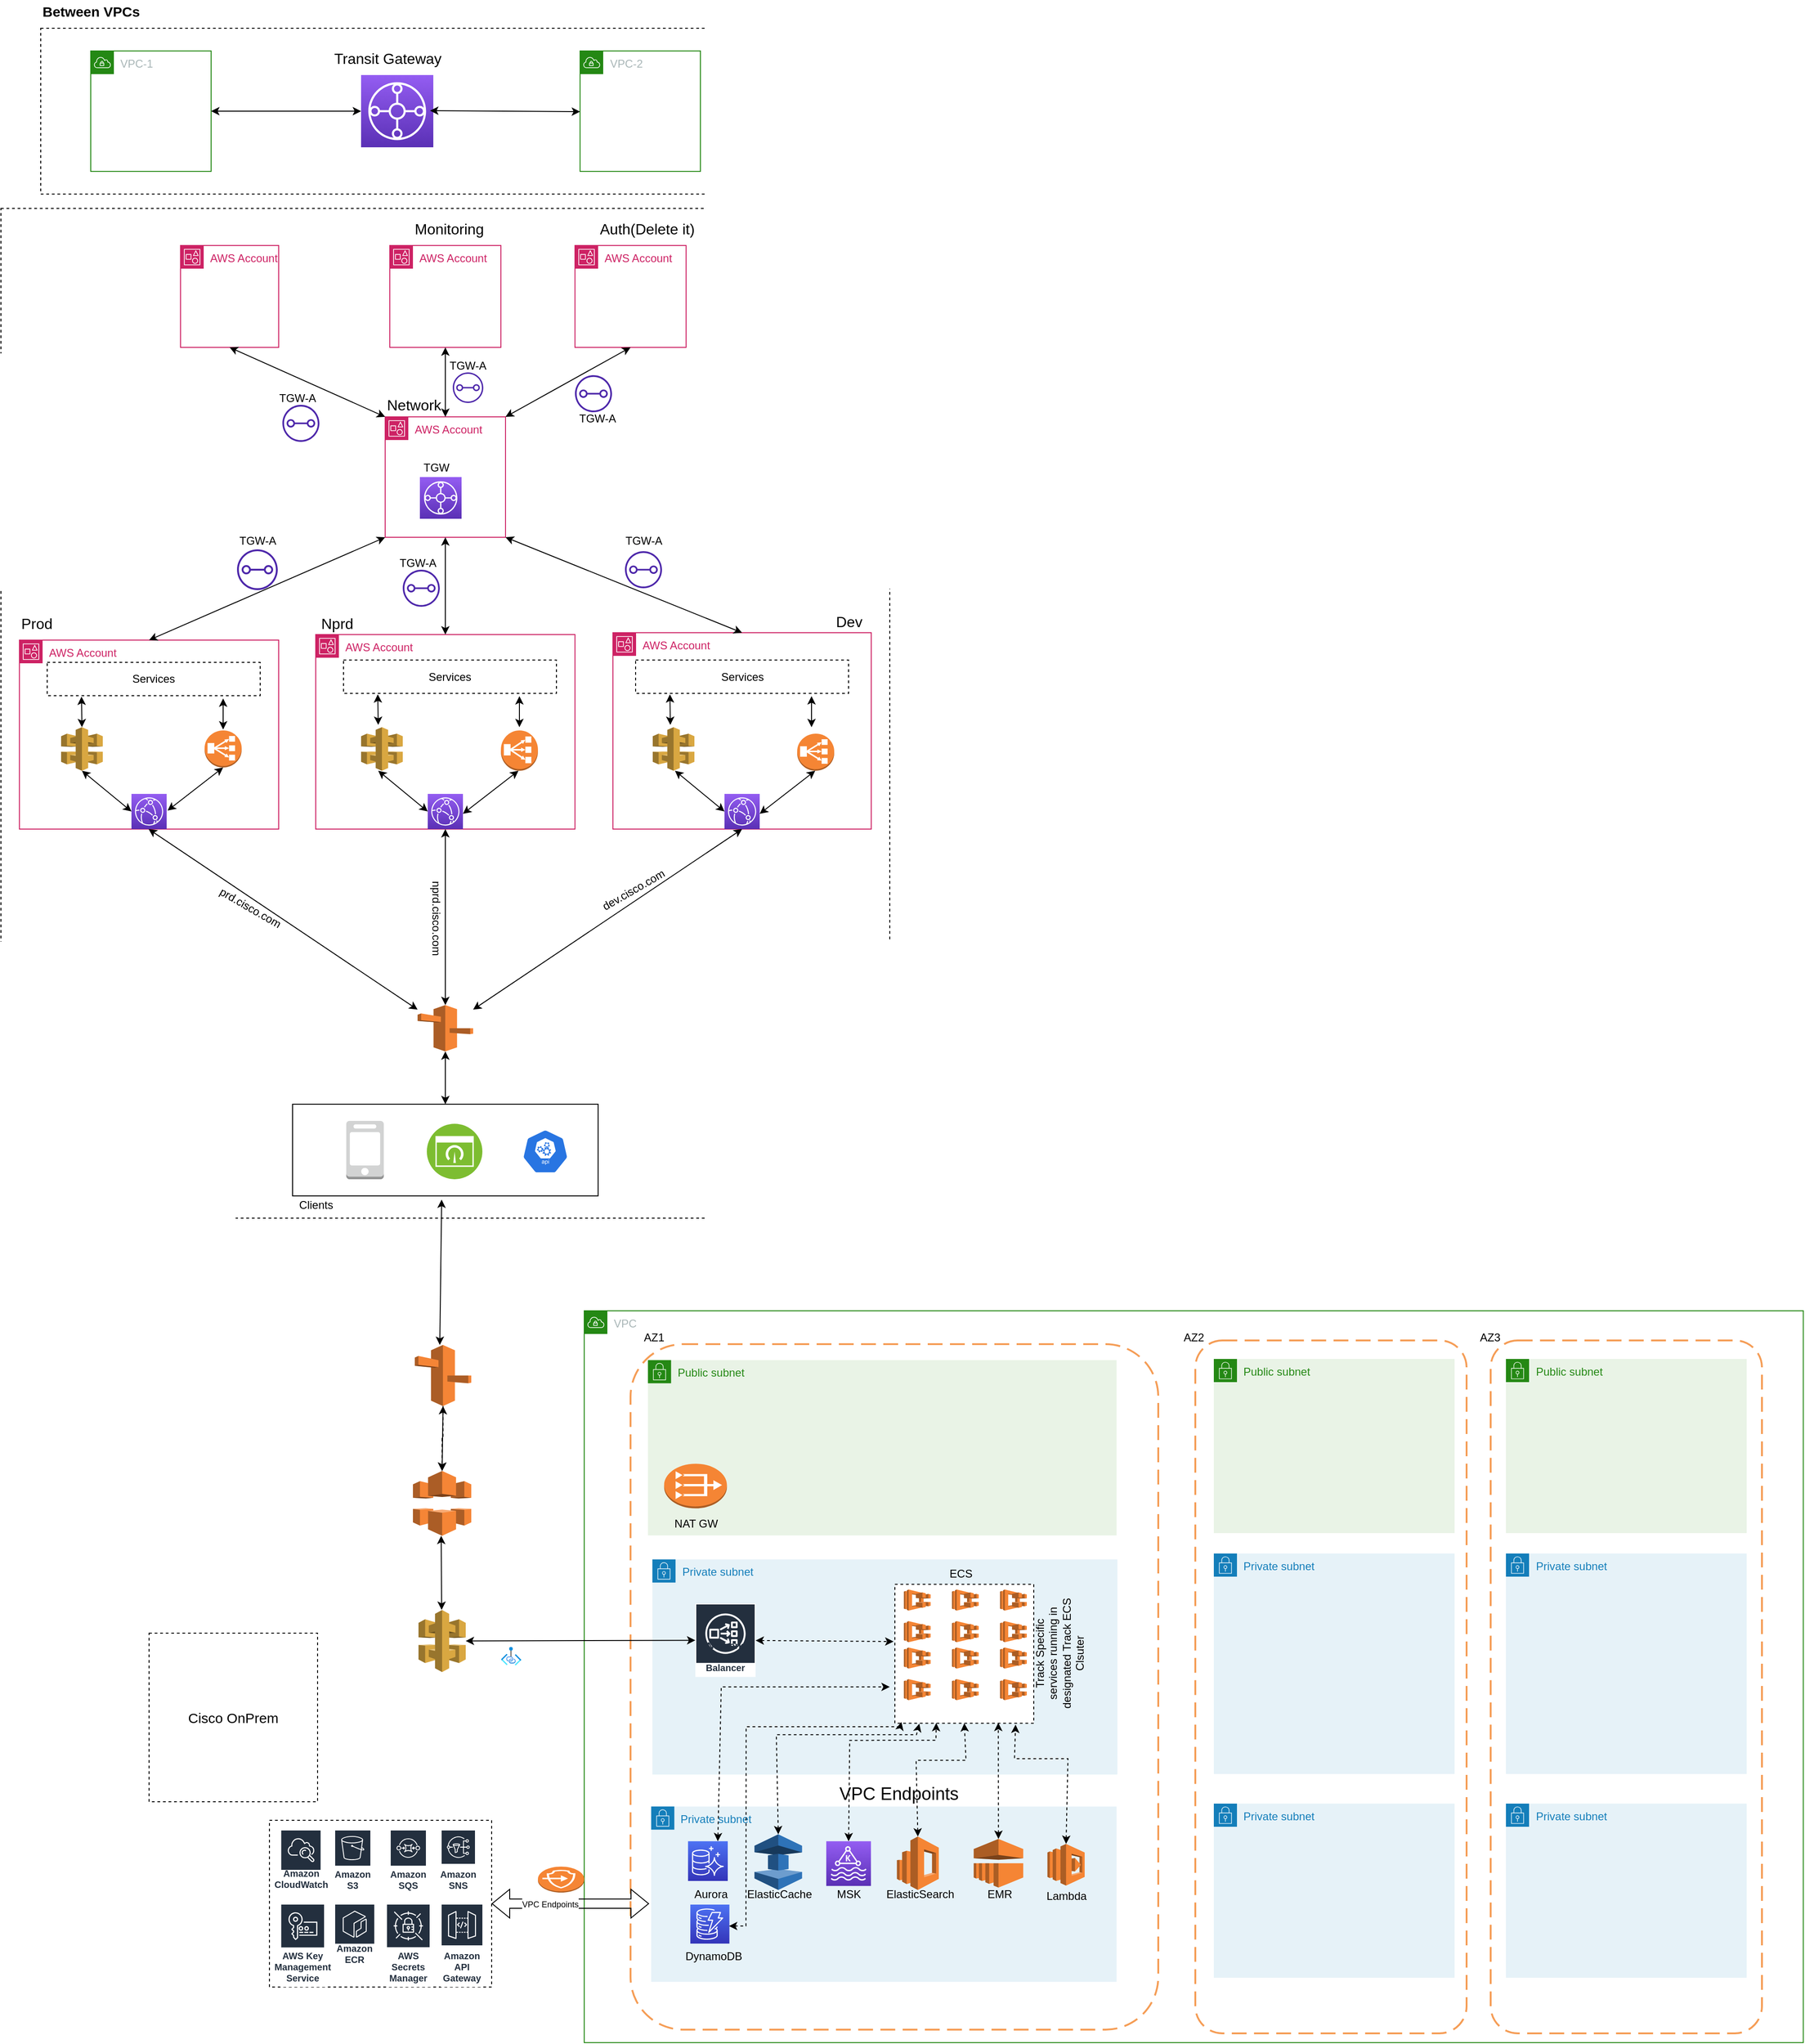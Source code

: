 <mxfile version="20.2.3" type="github">
  <diagram id="Ht1M8jgEwFfnCIfOTk4-" name="Page-1">
    <mxGraphModel dx="1139" dy="714" grid="1" gridSize="10" guides="1" tooltips="1" connect="1" arrows="1" fold="1" page="1" pageScale="1" pageWidth="1169" pageHeight="827" math="0" shadow="0">
      <root>
        <mxCell id="0" />
        <mxCell id="1" parent="0" />
        <mxCell id="jC54yRx2bqBDCMhFd0Ce-232" value="" style="rounded=0;whiteSpace=wrap;html=1;dashed=1;fontSize=15;" vertex="1" parent="1">
          <mxGeometry x="60" y="450" width="960" height="1090" as="geometry" />
        </mxCell>
        <mxCell id="jC54yRx2bqBDCMhFd0Ce-231" value="" style="rounded=0;whiteSpace=wrap;html=1;dashed=1;fontSize=15;" vertex="1" parent="1">
          <mxGeometry x="103" y="255.5" width="770" height="179" as="geometry" />
        </mxCell>
        <mxCell id="jC54yRx2bqBDCMhFd0Ce-211" value="" style="rounded=0;whiteSpace=wrap;html=1;dashed=1;fontSize=19;" vertex="1" parent="1">
          <mxGeometry x="350" y="2190" width="240" height="180" as="geometry" />
        </mxCell>
        <mxCell id="-QjtrjUzRDEMRZ5MF8oH-47" value="Between VPCs" style="text;html=1;resizable=0;points=[];autosize=1;align=left;verticalAlign=top;spacingTop=-4;fontSize=15;fontStyle=1" parent="1" vertex="1">
          <mxGeometry x="103" y="225.5" width="130" height="30" as="geometry" />
        </mxCell>
        <mxCell id="jC54yRx2bqBDCMhFd0Ce-1" value="VPC-1" style="points=[[0,0],[0.25,0],[0.5,0],[0.75,0],[1,0],[1,0.25],[1,0.5],[1,0.75],[1,1],[0.75,1],[0.5,1],[0.25,1],[0,1],[0,0.75],[0,0.5],[0,0.25]];outlineConnect=0;gradientColor=none;html=1;whiteSpace=wrap;fontSize=12;fontStyle=0;container=1;pointerEvents=0;collapsible=0;recursiveResize=0;shape=mxgraph.aws4.group;grIcon=mxgraph.aws4.group_vpc;strokeColor=#248814;fillColor=none;verticalAlign=top;align=left;spacingLeft=30;fontColor=#AAB7B8;dashed=0;" vertex="1" parent="1">
          <mxGeometry x="157" y="280" width="130" height="130" as="geometry" />
        </mxCell>
        <mxCell id="jC54yRx2bqBDCMhFd0Ce-2" value="VPC-2" style="points=[[0,0],[0.25,0],[0.5,0],[0.75,0],[1,0],[1,0.25],[1,0.5],[1,0.75],[1,1],[0.75,1],[0.5,1],[0.25,1],[0,1],[0,0.75],[0,0.5],[0,0.25]];outlineConnect=0;gradientColor=none;html=1;whiteSpace=wrap;fontSize=12;fontStyle=0;container=1;pointerEvents=0;collapsible=0;recursiveResize=0;shape=mxgraph.aws4.group;grIcon=mxgraph.aws4.group_vpc;strokeColor=#248814;fillColor=none;verticalAlign=top;align=left;spacingLeft=30;fontColor=#AAB7B8;dashed=0;" vertex="1" parent="1">
          <mxGeometry x="685.5" y="280" width="130" height="130" as="geometry" />
        </mxCell>
        <mxCell id="jC54yRx2bqBDCMhFd0Ce-3" value="" style="endArrow=classic;startArrow=classic;html=1;rounded=0;exitX=1;exitY=0.5;exitDx=0;exitDy=0;entryX=0;entryY=0.5;entryDx=0;entryDy=0;entryPerimeter=0;" edge="1" parent="1" source="jC54yRx2bqBDCMhFd0Ce-1" target="jC54yRx2bqBDCMhFd0Ce-4">
          <mxGeometry width="50" height="50" relative="1" as="geometry">
            <mxPoint x="460" y="330" as="sourcePoint" />
            <mxPoint x="510" y="280" as="targetPoint" />
          </mxGeometry>
        </mxCell>
        <mxCell id="jC54yRx2bqBDCMhFd0Ce-4" value="" style="sketch=0;points=[[0,0,0],[0.25,0,0],[0.5,0,0],[0.75,0,0],[1,0,0],[0,1,0],[0.25,1,0],[0.5,1,0],[0.75,1,0],[1,1,0],[0,0.25,0],[0,0.5,0],[0,0.75,0],[1,0.25,0],[1,0.5,0],[1,0.75,0]];outlineConnect=0;fontColor=#232F3E;gradientColor=#945DF2;gradientDirection=north;fillColor=#5A30B5;strokeColor=#ffffff;dashed=0;verticalLabelPosition=bottom;verticalAlign=top;align=center;html=1;fontSize=12;fontStyle=0;aspect=fixed;shape=mxgraph.aws4.resourceIcon;resIcon=mxgraph.aws4.transit_gateway;" vertex="1" parent="1">
          <mxGeometry x="449" y="306" width="78" height="78" as="geometry" />
        </mxCell>
        <mxCell id="jC54yRx2bqBDCMhFd0Ce-5" value="" style="endArrow=classic;startArrow=classic;html=1;rounded=0;exitX=1;exitY=0.5;exitDx=0;exitDy=0;entryX=0;entryY=0.59;entryDx=0;entryDy=0;entryPerimeter=0;" edge="1" parent="1">
          <mxGeometry width="50" height="50" relative="1" as="geometry">
            <mxPoint x="523.5" y="344.49" as="sourcePoint" />
            <mxPoint x="685.5" y="345.51" as="targetPoint" />
          </mxGeometry>
        </mxCell>
        <mxCell id="jC54yRx2bqBDCMhFd0Ce-6" value="Transit Gateway" style="text;html=1;resizable=0;points=[];autosize=1;align=left;verticalAlign=top;spacingTop=-4;fontSize=16" vertex="1" parent="1">
          <mxGeometry x="418" y="276" width="140" height="30" as="geometry" />
        </mxCell>
        <mxCell id="jC54yRx2bqBDCMhFd0Ce-7" value="AWS Account" style="points=[[0,0],[0.25,0],[0.5,0],[0.75,0],[1,0],[1,0.25],[1,0.5],[1,0.75],[1,1],[0.75,1],[0.5,1],[0.25,1],[0,1],[0,0.75],[0,0.5],[0,0.25]];outlineConnect=0;gradientColor=none;html=1;whiteSpace=wrap;fontSize=12;fontStyle=0;container=1;pointerEvents=0;collapsible=0;recursiveResize=0;shape=mxgraph.aws4.group;grIcon=mxgraph.aws4.group_account;strokeColor=#CD2264;fillColor=none;verticalAlign=top;align=left;spacingLeft=30;fontColor=#CD2264;dashed=0;" vertex="1" parent="1">
          <mxGeometry x="475" y="675" width="130" height="130" as="geometry" />
        </mxCell>
        <mxCell id="jC54yRx2bqBDCMhFd0Ce-30" value="" style="sketch=0;points=[[0,0,0],[0.25,0,0],[0.5,0,0],[0.75,0,0],[1,0,0],[0,1,0],[0.25,1,0],[0.5,1,0],[0.75,1,0],[1,1,0],[0,0.25,0],[0,0.5,0],[0,0.75,0],[1,0.25,0],[1,0.5,0],[1,0.75,0]];outlineConnect=0;fontColor=#232F3E;gradientColor=#945DF2;gradientDirection=north;fillColor=#5A30B5;strokeColor=#ffffff;dashed=0;verticalLabelPosition=bottom;verticalAlign=top;align=center;html=1;fontSize=12;fontStyle=0;aspect=fixed;shape=mxgraph.aws4.resourceIcon;resIcon=mxgraph.aws4.transit_gateway;" vertex="1" parent="jC54yRx2bqBDCMhFd0Ce-7">
          <mxGeometry x="37.5" y="65" width="45" height="45" as="geometry" />
        </mxCell>
        <mxCell id="jC54yRx2bqBDCMhFd0Ce-8" value="Network" style="text;html=1;resizable=0;points=[];autosize=1;align=left;verticalAlign=top;spacingTop=-4;fontSize=16" vertex="1" parent="1">
          <mxGeometry x="475" y="650" width="80" height="30" as="geometry" />
        </mxCell>
        <mxCell id="jC54yRx2bqBDCMhFd0Ce-10" value="AWS Account" style="points=[[0,0],[0.25,0],[0.5,0],[0.75,0],[1,0],[1,0.25],[1,0.5],[1,0.75],[1,1],[0.75,1],[0.5,1],[0.25,1],[0,1],[0,0.75],[0,0.5],[0,0.25]];outlineConnect=0;gradientColor=none;html=1;whiteSpace=wrap;fontSize=12;fontStyle=0;container=1;pointerEvents=0;collapsible=0;recursiveResize=0;shape=mxgraph.aws4.group;grIcon=mxgraph.aws4.group_account;strokeColor=#CD2264;fillColor=none;verticalAlign=top;align=left;spacingLeft=30;fontColor=#CD2264;dashed=0;" vertex="1" parent="1">
          <mxGeometry x="254" y="490" width="106" height="110" as="geometry" />
        </mxCell>
        <mxCell id="jC54yRx2bqBDCMhFd0Ce-16" value="AWS Account" style="points=[[0,0],[0.25,0],[0.5,0],[0.75,0],[1,0],[1,0.25],[1,0.5],[1,0.75],[1,1],[0.75,1],[0.5,1],[0.25,1],[0,1],[0,0.75],[0,0.5],[0,0.25]];outlineConnect=0;gradientColor=none;html=1;whiteSpace=wrap;fontSize=12;fontStyle=0;container=1;pointerEvents=0;collapsible=0;recursiveResize=0;shape=mxgraph.aws4.group;grIcon=mxgraph.aws4.group_account;strokeColor=#CD2264;fillColor=none;verticalAlign=top;align=left;spacingLeft=30;fontColor=#CD2264;dashed=0;" vertex="1" parent="1">
          <mxGeometry x="480" y="490" width="120" height="110" as="geometry" />
        </mxCell>
        <mxCell id="jC54yRx2bqBDCMhFd0Ce-17" value="Monitoring" style="text;html=1;resizable=0;points=[];autosize=1;align=left;verticalAlign=top;spacingTop=-4;fontSize=16" vertex="1" parent="1">
          <mxGeometry x="505" y="460" width="100" height="30" as="geometry" />
        </mxCell>
        <mxCell id="jC54yRx2bqBDCMhFd0Ce-19" value="AWS Account" style="points=[[0,0],[0.25,0],[0.5,0],[0.75,0],[1,0],[1,0.25],[1,0.5],[1,0.75],[1,1],[0.75,1],[0.5,1],[0.25,1],[0,1],[0,0.75],[0,0.5],[0,0.25]];outlineConnect=0;gradientColor=none;html=1;whiteSpace=wrap;fontSize=12;fontStyle=0;container=1;pointerEvents=0;collapsible=0;recursiveResize=0;shape=mxgraph.aws4.group;grIcon=mxgraph.aws4.group_account;strokeColor=#CD2264;fillColor=none;verticalAlign=top;align=left;spacingLeft=30;fontColor=#CD2264;dashed=0;" vertex="1" parent="1">
          <mxGeometry x="80" y="916" width="280" height="204" as="geometry" />
        </mxCell>
        <mxCell id="jC54yRx2bqBDCMhFd0Ce-55" value="" style="sketch=0;points=[[0,0,0],[0.25,0,0],[0.5,0,0],[0.75,0,0],[1,0,0],[0,1,0],[0.25,1,0],[0.5,1,0],[0.75,1,0],[1,1,0],[0,0.25,0],[0,0.5,0],[0,0.75,0],[1,0.25,0],[1,0.5,0],[1,0.75,0]];outlineConnect=0;fontColor=#232F3E;gradientColor=#945DF2;gradientDirection=north;fillColor=#5A30B5;strokeColor=#ffffff;dashed=0;verticalLabelPosition=bottom;verticalAlign=top;align=center;html=1;fontSize=12;fontStyle=0;aspect=fixed;shape=mxgraph.aws4.resourceIcon;resIcon=mxgraph.aws4.cloudfront;" vertex="1" parent="jC54yRx2bqBDCMhFd0Ce-19">
          <mxGeometry x="121" y="166" width="38" height="38" as="geometry" />
        </mxCell>
        <mxCell id="jC54yRx2bqBDCMhFd0Ce-66" value="" style="outlineConnect=0;dashed=0;verticalLabelPosition=bottom;verticalAlign=top;align=center;html=1;shape=mxgraph.aws3.api_gateway;fillColor=#D9A741;gradientColor=none;" vertex="1" parent="jC54yRx2bqBDCMhFd0Ce-19">
          <mxGeometry x="45" y="94" width="45" height="47" as="geometry" />
        </mxCell>
        <mxCell id="jC54yRx2bqBDCMhFd0Ce-69" value="" style="outlineConnect=0;dashed=0;verticalLabelPosition=bottom;verticalAlign=top;align=center;html=1;shape=mxgraph.aws3.classic_load_balancer;fillColor=#F58534;gradientColor=none;" vertex="1" parent="jC54yRx2bqBDCMhFd0Ce-19">
          <mxGeometry x="200" y="97.5" width="40" height="40" as="geometry" />
        </mxCell>
        <mxCell id="jC54yRx2bqBDCMhFd0Ce-72" value="" style="endArrow=classic;startArrow=classic;html=1;rounded=0;entryX=0.5;entryY=1;entryDx=0;entryDy=0;entryPerimeter=0;exitX=0;exitY=0.5;exitDx=0;exitDy=0;exitPerimeter=0;" edge="1" parent="jC54yRx2bqBDCMhFd0Ce-19" source="jC54yRx2bqBDCMhFd0Ce-55" target="jC54yRx2bqBDCMhFd0Ce-66">
          <mxGeometry width="50" height="50" relative="1" as="geometry">
            <mxPoint x="130" y="164" as="sourcePoint" />
            <mxPoint x="440" y="224" as="targetPoint" />
          </mxGeometry>
        </mxCell>
        <mxCell id="jC54yRx2bqBDCMhFd0Ce-78" value="Services" style="rounded=0;whiteSpace=wrap;html=1;dashed=1;" vertex="1" parent="jC54yRx2bqBDCMhFd0Ce-19">
          <mxGeometry x="30" y="24" width="230" height="36" as="geometry" />
        </mxCell>
        <mxCell id="jC54yRx2bqBDCMhFd0Ce-79" value="" style="endArrow=classic;startArrow=classic;html=1;rounded=0;exitX=0.5;exitY=0;exitDx=0;exitDy=0;exitPerimeter=0;entryX=0.161;entryY=1.028;entryDx=0;entryDy=0;entryPerimeter=0;" edge="1" parent="jC54yRx2bqBDCMhFd0Ce-19" source="jC54yRx2bqBDCMhFd0Ce-66" target="jC54yRx2bqBDCMhFd0Ce-78">
          <mxGeometry width="50" height="50" relative="1" as="geometry">
            <mxPoint x="390" y="54" as="sourcePoint" />
            <mxPoint x="440" y="4" as="targetPoint" />
          </mxGeometry>
        </mxCell>
        <mxCell id="jC54yRx2bqBDCMhFd0Ce-81" value="" style="endArrow=classic;startArrow=classic;html=1;rounded=0;exitX=0.5;exitY=0;exitDx=0;exitDy=0;exitPerimeter=0;" edge="1" parent="jC54yRx2bqBDCMhFd0Ce-19">
          <mxGeometry width="50" height="50" relative="1" as="geometry">
            <mxPoint x="220" y="96.5" as="sourcePoint" />
            <mxPoint x="220" y="63" as="targetPoint" />
          </mxGeometry>
        </mxCell>
        <mxCell id="jC54yRx2bqBDCMhFd0Ce-20" value="Prod" style="text;html=1;resizable=0;points=[];autosize=1;align=left;verticalAlign=top;spacingTop=-4;fontSize=16" vertex="1" parent="1">
          <mxGeometry x="80" y="886" width="60" height="30" as="geometry" />
        </mxCell>
        <mxCell id="jC54yRx2bqBDCMhFd0Ce-21" value="AWS Account" style="points=[[0,0],[0.25,0],[0.5,0],[0.75,0],[1,0],[1,0.25],[1,0.5],[1,0.75],[1,1],[0.75,1],[0.5,1],[0.25,1],[0,1],[0,0.75],[0,0.5],[0,0.25]];outlineConnect=0;gradientColor=none;html=1;whiteSpace=wrap;fontSize=12;fontStyle=0;container=1;pointerEvents=0;collapsible=0;recursiveResize=0;shape=mxgraph.aws4.group;grIcon=mxgraph.aws4.group_account;strokeColor=#CD2264;fillColor=none;verticalAlign=top;align=left;spacingLeft=30;fontColor=#CD2264;dashed=0;" vertex="1" parent="1">
          <mxGeometry x="400" y="910" width="280" height="210" as="geometry" />
        </mxCell>
        <mxCell id="jC54yRx2bqBDCMhFd0Ce-61" value="" style="sketch=0;points=[[0,0,0],[0.25,0,0],[0.5,0,0],[0.75,0,0],[1,0,0],[0,1,0],[0.25,1,0],[0.5,1,0],[0.75,1,0],[1,1,0],[0,0.25,0],[0,0.5,0],[0,0.75,0],[1,0.25,0],[1,0.5,0],[1,0.75,0]];outlineConnect=0;fontColor=#232F3E;gradientColor=#945DF2;gradientDirection=north;fillColor=#5A30B5;strokeColor=#ffffff;dashed=0;verticalLabelPosition=bottom;verticalAlign=top;align=center;html=1;fontSize=12;fontStyle=0;aspect=fixed;shape=mxgraph.aws4.resourceIcon;resIcon=mxgraph.aws4.cloudfront;" vertex="1" parent="jC54yRx2bqBDCMhFd0Ce-21">
          <mxGeometry x="121" y="172" width="38" height="38" as="geometry" />
        </mxCell>
        <mxCell id="jC54yRx2bqBDCMhFd0Ce-67" value="" style="outlineConnect=0;dashed=0;verticalLabelPosition=bottom;verticalAlign=top;align=center;html=1;shape=mxgraph.aws3.api_gateway;fillColor=#D9A741;gradientColor=none;" vertex="1" parent="jC54yRx2bqBDCMhFd0Ce-21">
          <mxGeometry x="49" y="100" width="45" height="47" as="geometry" />
        </mxCell>
        <mxCell id="jC54yRx2bqBDCMhFd0Ce-70" value="" style="outlineConnect=0;dashed=0;verticalLabelPosition=bottom;verticalAlign=top;align=center;html=1;shape=mxgraph.aws3.classic_load_balancer;fillColor=#F58534;gradientColor=none;" vertex="1" parent="jC54yRx2bqBDCMhFd0Ce-21">
          <mxGeometry x="200" y="103.5" width="40" height="43.5" as="geometry" />
        </mxCell>
        <mxCell id="jC54yRx2bqBDCMhFd0Ce-74" value="" style="endArrow=classic;startArrow=classic;html=1;rounded=0;entryX=0.5;entryY=1;entryDx=0;entryDy=0;entryPerimeter=0;exitX=0;exitY=0.5;exitDx=0;exitDy=0;exitPerimeter=0;" edge="1" parent="jC54yRx2bqBDCMhFd0Ce-21">
          <mxGeometry width="50" height="50" relative="1" as="geometry">
            <mxPoint x="121" y="191" as="sourcePoint" />
            <mxPoint x="67.5" y="147" as="targetPoint" />
          </mxGeometry>
        </mxCell>
        <mxCell id="jC54yRx2bqBDCMhFd0Ce-75" value="" style="endArrow=classic;startArrow=classic;html=1;rounded=0;entryX=0.5;entryY=1;entryDx=0;entryDy=0;entryPerimeter=0;" edge="1" parent="jC54yRx2bqBDCMhFd0Ce-21">
          <mxGeometry width="50" height="50" relative="1" as="geometry">
            <mxPoint x="159" y="193.5" as="sourcePoint" />
            <mxPoint x="219" y="147" as="targetPoint" />
          </mxGeometry>
        </mxCell>
        <mxCell id="jC54yRx2bqBDCMhFd0Ce-82" value="Services" style="rounded=0;whiteSpace=wrap;html=1;dashed=1;" vertex="1" parent="jC54yRx2bqBDCMhFd0Ce-21">
          <mxGeometry x="30" y="27.5" width="230" height="36" as="geometry" />
        </mxCell>
        <mxCell id="jC54yRx2bqBDCMhFd0Ce-83" value="" style="endArrow=classic;startArrow=classic;html=1;rounded=0;exitX=0.5;exitY=0;exitDx=0;exitDy=0;exitPerimeter=0;entryX=0.161;entryY=1.028;entryDx=0;entryDy=0;entryPerimeter=0;" edge="1" parent="jC54yRx2bqBDCMhFd0Ce-21" target="jC54yRx2bqBDCMhFd0Ce-82">
          <mxGeometry width="50" height="50" relative="1" as="geometry">
            <mxPoint x="67.5" y="97.5" as="sourcePoint" />
            <mxPoint x="360" y="-908.5" as="targetPoint" />
          </mxGeometry>
        </mxCell>
        <mxCell id="jC54yRx2bqBDCMhFd0Ce-84" value="" style="endArrow=classic;startArrow=classic;html=1;rounded=0;exitX=0.5;exitY=0;exitDx=0;exitDy=0;exitPerimeter=0;" edge="1" parent="jC54yRx2bqBDCMhFd0Ce-21">
          <mxGeometry width="50" height="50" relative="1" as="geometry">
            <mxPoint x="220" y="100" as="sourcePoint" />
            <mxPoint x="220" y="66.5" as="targetPoint" />
          </mxGeometry>
        </mxCell>
        <mxCell id="jC54yRx2bqBDCMhFd0Ce-22" value="Nprd" style="text;html=1;resizable=0;points=[];autosize=1;align=left;verticalAlign=top;spacingTop=-4;fontSize=16" vertex="1" parent="1">
          <mxGeometry x="404" y="886" width="60" height="30" as="geometry" />
        </mxCell>
        <mxCell id="jC54yRx2bqBDCMhFd0Ce-23" value="AWS Account" style="points=[[0,0],[0.25,0],[0.5,0],[0.75,0],[1,0],[1,0.25],[1,0.5],[1,0.75],[1,1],[0.75,1],[0.5,1],[0.25,1],[0,1],[0,0.75],[0,0.5],[0,0.25]];outlineConnect=0;gradientColor=none;html=1;whiteSpace=wrap;fontSize=12;fontStyle=0;container=1;pointerEvents=0;collapsible=0;recursiveResize=0;shape=mxgraph.aws4.group;grIcon=mxgraph.aws4.group_account;strokeColor=#CD2264;fillColor=none;verticalAlign=top;align=left;spacingLeft=30;fontColor=#CD2264;dashed=0;" vertex="1" parent="1">
          <mxGeometry x="721" y="908" width="279" height="212" as="geometry" />
        </mxCell>
        <mxCell id="jC54yRx2bqBDCMhFd0Ce-62" value="" style="sketch=0;points=[[0,0,0],[0.25,0,0],[0.5,0,0],[0.75,0,0],[1,0,0],[0,1,0],[0.25,1,0],[0.5,1,0],[0.75,1,0],[1,1,0],[0,0.25,0],[0,0.5,0],[0,0.75,0],[1,0.25,0],[1,0.5,0],[1,0.75,0]];outlineConnect=0;fontColor=#232F3E;gradientColor=#945DF2;gradientDirection=north;fillColor=#5A30B5;strokeColor=#ffffff;dashed=0;verticalLabelPosition=bottom;verticalAlign=top;align=center;html=1;fontSize=12;fontStyle=0;aspect=fixed;shape=mxgraph.aws4.resourceIcon;resIcon=mxgraph.aws4.cloudfront;" vertex="1" parent="jC54yRx2bqBDCMhFd0Ce-23">
          <mxGeometry x="120.5" y="174" width="38" height="38" as="geometry" />
        </mxCell>
        <mxCell id="jC54yRx2bqBDCMhFd0Ce-68" value="" style="outlineConnect=0;dashed=0;verticalLabelPosition=bottom;verticalAlign=top;align=center;html=1;shape=mxgraph.aws3.api_gateway;fillColor=#D9A741;gradientColor=none;" vertex="1" parent="jC54yRx2bqBDCMhFd0Ce-23">
          <mxGeometry x="43" y="102" width="45" height="47" as="geometry" />
        </mxCell>
        <mxCell id="jC54yRx2bqBDCMhFd0Ce-71" value="" style="outlineConnect=0;dashed=0;verticalLabelPosition=bottom;verticalAlign=top;align=center;html=1;shape=mxgraph.aws3.classic_load_balancer;fillColor=#F58534;gradientColor=none;" vertex="1" parent="jC54yRx2bqBDCMhFd0Ce-23">
          <mxGeometry x="199" y="109" width="40" height="40" as="geometry" />
        </mxCell>
        <mxCell id="jC54yRx2bqBDCMhFd0Ce-76" value="" style="endArrow=classic;startArrow=classic;html=1;rounded=0;entryX=0.5;entryY=1;entryDx=0;entryDy=0;entryPerimeter=0;exitX=0;exitY=0.5;exitDx=0;exitDy=0;exitPerimeter=0;" edge="1" parent="jC54yRx2bqBDCMhFd0Ce-23">
          <mxGeometry width="50" height="50" relative="1" as="geometry">
            <mxPoint x="120.5" y="193" as="sourcePoint" />
            <mxPoint x="67" y="149" as="targetPoint" />
          </mxGeometry>
        </mxCell>
        <mxCell id="jC54yRx2bqBDCMhFd0Ce-77" value="" style="endArrow=classic;startArrow=classic;html=1;rounded=0;entryX=0.5;entryY=1;entryDx=0;entryDy=0;entryPerimeter=0;" edge="1" parent="jC54yRx2bqBDCMhFd0Ce-23">
          <mxGeometry width="50" height="50" relative="1" as="geometry">
            <mxPoint x="158.5" y="195.5" as="sourcePoint" />
            <mxPoint x="218.5" y="149" as="targetPoint" />
          </mxGeometry>
        </mxCell>
        <mxCell id="jC54yRx2bqBDCMhFd0Ce-85" value="Services" style="rounded=0;whiteSpace=wrap;html=1;dashed=1;" vertex="1" parent="jC54yRx2bqBDCMhFd0Ce-23">
          <mxGeometry x="24.5" y="29.5" width="230" height="36" as="geometry" />
        </mxCell>
        <mxCell id="jC54yRx2bqBDCMhFd0Ce-86" value="" style="endArrow=classic;startArrow=classic;html=1;rounded=0;exitX=0.5;exitY=0;exitDx=0;exitDy=0;exitPerimeter=0;entryX=0.161;entryY=1.028;entryDx=0;entryDy=0;entryPerimeter=0;" edge="1" parent="jC54yRx2bqBDCMhFd0Ce-23" target="jC54yRx2bqBDCMhFd0Ce-85">
          <mxGeometry width="50" height="50" relative="1" as="geometry">
            <mxPoint x="62" y="99.5" as="sourcePoint" />
            <mxPoint x="-45.5" y="-1816.5" as="targetPoint" />
          </mxGeometry>
        </mxCell>
        <mxCell id="jC54yRx2bqBDCMhFd0Ce-87" value="" style="endArrow=classic;startArrow=classic;html=1;rounded=0;exitX=0.5;exitY=0;exitDx=0;exitDy=0;exitPerimeter=0;" edge="1" parent="jC54yRx2bqBDCMhFd0Ce-23">
          <mxGeometry width="50" height="50" relative="1" as="geometry">
            <mxPoint x="214.5" y="102" as="sourcePoint" />
            <mxPoint x="214.5" y="68.5" as="targetPoint" />
          </mxGeometry>
        </mxCell>
        <mxCell id="jC54yRx2bqBDCMhFd0Ce-24" value="Dev" style="text;html=1;resizable=0;points=[];autosize=1;align=left;verticalAlign=top;spacingTop=-4;fontSize=16" vertex="1" parent="1">
          <mxGeometry x="960" y="884" width="50" height="30" as="geometry" />
        </mxCell>
        <mxCell id="jC54yRx2bqBDCMhFd0Ce-25" value="" style="endArrow=classic;startArrow=classic;html=1;rounded=0;exitX=0.5;exitY=0;exitDx=0;exitDy=0;entryX=0;entryY=1;entryDx=0;entryDy=0;" edge="1" parent="1" source="jC54yRx2bqBDCMhFd0Ce-19" target="jC54yRx2bqBDCMhFd0Ce-7">
          <mxGeometry width="50" height="50" relative="1" as="geometry">
            <mxPoint x="650" y="720" as="sourcePoint" />
            <mxPoint x="670" y="680" as="targetPoint" />
          </mxGeometry>
        </mxCell>
        <mxCell id="jC54yRx2bqBDCMhFd0Ce-26" value="" style="endArrow=classic;startArrow=classic;html=1;rounded=0;entryX=0.5;entryY=1;entryDx=0;entryDy=0;exitX=0.5;exitY=0;exitDx=0;exitDy=0;" edge="1" parent="1" source="jC54yRx2bqBDCMhFd0Ce-21" target="jC54yRx2bqBDCMhFd0Ce-7">
          <mxGeometry width="50" height="50" relative="1" as="geometry">
            <mxPoint x="535" y="910" as="sourcePoint" />
            <mxPoint x="480" y="805.938" as="targetPoint" />
          </mxGeometry>
        </mxCell>
        <mxCell id="jC54yRx2bqBDCMhFd0Ce-27" value="" style="endArrow=classic;startArrow=classic;html=1;rounded=0;entryX=1;entryY=1;entryDx=0;entryDy=0;exitX=0.5;exitY=0;exitDx=0;exitDy=0;" edge="1" parent="1" source="jC54yRx2bqBDCMhFd0Ce-23" target="jC54yRx2bqBDCMhFd0Ce-7">
          <mxGeometry width="50" height="50" relative="1" as="geometry">
            <mxPoint x="545" y="920" as="sourcePoint" />
            <mxPoint x="545" y="815" as="targetPoint" />
          </mxGeometry>
        </mxCell>
        <mxCell id="jC54yRx2bqBDCMhFd0Ce-28" value="" style="endArrow=classic;startArrow=classic;html=1;rounded=0;exitX=0.5;exitY=1;exitDx=0;exitDy=0;entryX=0;entryY=0;entryDx=0;entryDy=0;" edge="1" parent="1" source="jC54yRx2bqBDCMhFd0Ce-10" target="jC54yRx2bqBDCMhFd0Ce-7">
          <mxGeometry width="50" height="50" relative="1" as="geometry">
            <mxPoint x="337" y="929" as="sourcePoint" />
            <mxPoint x="480" y="805.938" as="targetPoint" />
          </mxGeometry>
        </mxCell>
        <mxCell id="jC54yRx2bqBDCMhFd0Ce-29" value="" style="endArrow=classic;startArrow=classic;html=1;rounded=0;exitX=0.5;exitY=1;exitDx=0;exitDy=0;entryX=0.5;entryY=0;entryDx=0;entryDy=0;" edge="1" parent="1" source="jC54yRx2bqBDCMhFd0Ce-16" target="jC54yRx2bqBDCMhFd0Ce-7">
          <mxGeometry width="50" height="50" relative="1" as="geometry">
            <mxPoint x="329" y="630" as="sourcePoint" />
            <mxPoint x="480" y="685" as="targetPoint" />
          </mxGeometry>
        </mxCell>
        <mxCell id="jC54yRx2bqBDCMhFd0Ce-31" value="TGW" style="text;html=1;align=center;verticalAlign=middle;resizable=0;points=[];autosize=1;strokeColor=none;fillColor=none;" vertex="1" parent="1">
          <mxGeometry x="505" y="715" width="50" height="30" as="geometry" />
        </mxCell>
        <mxCell id="jC54yRx2bqBDCMhFd0Ce-32" value="" style="sketch=0;outlineConnect=0;fontColor=#232F3E;gradientColor=none;fillColor=#4D27AA;strokeColor=none;dashed=0;verticalLabelPosition=bottom;verticalAlign=top;align=center;html=1;fontSize=12;fontStyle=0;aspect=fixed;pointerEvents=1;shape=mxgraph.aws4.transit_gateway_attachment;" vertex="1" parent="1">
          <mxGeometry x="315" y="818" width="44" height="44" as="geometry" />
        </mxCell>
        <mxCell id="jC54yRx2bqBDCMhFd0Ce-33" value="TGW-A" style="text;html=1;align=center;verticalAlign=middle;resizable=0;points=[];autosize=1;strokeColor=none;fillColor=none;" vertex="1" parent="1">
          <mxGeometry x="307" y="794" width="60" height="30" as="geometry" />
        </mxCell>
        <mxCell id="jC54yRx2bqBDCMhFd0Ce-34" value="" style="sketch=0;outlineConnect=0;fontColor=#232F3E;gradientColor=none;fillColor=#4D27AA;strokeColor=none;dashed=0;verticalLabelPosition=bottom;verticalAlign=top;align=center;html=1;fontSize=12;fontStyle=0;aspect=fixed;pointerEvents=1;shape=mxgraph.aws4.transit_gateway_attachment;" vertex="1" parent="1">
          <mxGeometry x="494" y="840" width="40" height="40" as="geometry" />
        </mxCell>
        <mxCell id="jC54yRx2bqBDCMhFd0Ce-35" value="TGW-A" style="text;html=1;align=center;verticalAlign=middle;resizable=0;points=[];autosize=1;strokeColor=none;fillColor=none;" vertex="1" parent="1">
          <mxGeometry x="480" y="818" width="60" height="30" as="geometry" />
        </mxCell>
        <mxCell id="jC54yRx2bqBDCMhFd0Ce-40" value="" style="sketch=0;outlineConnect=0;fontColor=#232F3E;gradientColor=none;fillColor=#4D27AA;strokeColor=none;dashed=0;verticalLabelPosition=bottom;verticalAlign=top;align=center;html=1;fontSize=12;fontStyle=0;aspect=fixed;pointerEvents=1;shape=mxgraph.aws4.transit_gateway_attachment;" vertex="1" parent="1">
          <mxGeometry x="734" y="820" width="40" height="40" as="geometry" />
        </mxCell>
        <mxCell id="jC54yRx2bqBDCMhFd0Ce-41" value="TGW-A" style="text;html=1;align=center;verticalAlign=middle;resizable=0;points=[];autosize=1;strokeColor=none;fillColor=none;" vertex="1" parent="1">
          <mxGeometry x="724" y="794" width="60" height="30" as="geometry" />
        </mxCell>
        <mxCell id="jC54yRx2bqBDCMhFd0Ce-42" value="" style="sketch=0;outlineConnect=0;fontColor=#232F3E;gradientColor=none;fillColor=#4D27AA;strokeColor=none;dashed=0;verticalLabelPosition=bottom;verticalAlign=top;align=center;html=1;fontSize=12;fontStyle=0;aspect=fixed;pointerEvents=1;shape=mxgraph.aws4.transit_gateway_attachment;" vertex="1" parent="1">
          <mxGeometry x="680" y="630" width="40" height="40" as="geometry" />
        </mxCell>
        <mxCell id="jC54yRx2bqBDCMhFd0Ce-43" value="TGW-A" style="text;html=1;align=center;verticalAlign=middle;resizable=0;points=[];autosize=1;strokeColor=none;fillColor=none;" vertex="1" parent="1">
          <mxGeometry x="674" y="662" width="60" height="30" as="geometry" />
        </mxCell>
        <mxCell id="jC54yRx2bqBDCMhFd0Ce-44" value="" style="sketch=0;outlineConnect=0;fontColor=#232F3E;gradientColor=none;fillColor=#4D27AA;strokeColor=none;dashed=0;verticalLabelPosition=bottom;verticalAlign=top;align=center;html=1;fontSize=12;fontStyle=0;aspect=fixed;pointerEvents=1;shape=mxgraph.aws4.transit_gateway_attachment;" vertex="1" parent="1">
          <mxGeometry x="364" y="662" width="40" height="40" as="geometry" />
        </mxCell>
        <mxCell id="jC54yRx2bqBDCMhFd0Ce-45" value="TGW-A" style="text;html=1;align=center;verticalAlign=middle;resizable=0;points=[];autosize=1;strokeColor=none;fillColor=none;" vertex="1" parent="1">
          <mxGeometry x="350" y="640" width="60" height="30" as="geometry" />
        </mxCell>
        <mxCell id="jC54yRx2bqBDCMhFd0Ce-51" value="" style="rounded=0;whiteSpace=wrap;html=1;" vertex="1" parent="1">
          <mxGeometry x="375" y="1417" width="330" height="99" as="geometry" />
        </mxCell>
        <mxCell id="jC54yRx2bqBDCMhFd0Ce-46" value="" style="outlineConnect=0;dashed=0;verticalLabelPosition=bottom;verticalAlign=top;align=center;html=1;shape=mxgraph.aws3.mobile_client;fillColor=#D2D3D3;gradientColor=none;" vertex="1" parent="1">
          <mxGeometry x="433" y="1435" width="40.5" height="63" as="geometry" />
        </mxCell>
        <mxCell id="jC54yRx2bqBDCMhFd0Ce-48" value="" style="aspect=fixed;perimeter=ellipsePerimeter;html=1;align=center;shadow=0;dashed=0;fontColor=#4277BB;labelBackgroundColor=#ffffff;fontSize=12;spacingTop=3;image;image=img/lib/ibm/infrastructure/dashboard.svg;" vertex="1" parent="1">
          <mxGeometry x="520" y="1438" width="60" height="60" as="geometry" />
        </mxCell>
        <mxCell id="jC54yRx2bqBDCMhFd0Ce-49" value="" style="sketch=0;html=1;dashed=0;whitespace=wrap;fillColor=#2875E2;strokeColor=#ffffff;points=[[0.005,0.63,0],[0.1,0.2,0],[0.9,0.2,0],[0.5,0,0],[0.995,0.63,0],[0.72,0.99,0],[0.5,1,0],[0.28,0.99,0]];shape=mxgraph.kubernetes.icon;prIcon=api" vertex="1" parent="1">
          <mxGeometry x="623" y="1444" width="50" height="48" as="geometry" />
        </mxCell>
        <mxCell id="jC54yRx2bqBDCMhFd0Ce-52" value="Clients" style="text;html=1;align=center;verticalAlign=middle;resizable=0;points=[];autosize=1;strokeColor=none;fillColor=none;" vertex="1" parent="1">
          <mxGeometry x="370" y="1511" width="60" height="30" as="geometry" />
        </mxCell>
        <mxCell id="jC54yRx2bqBDCMhFd0Ce-53" value="" style="outlineConnect=0;dashed=0;verticalLabelPosition=bottom;verticalAlign=top;align=center;html=1;shape=mxgraph.aws3.route_53;fillColor=#F58536;gradientColor=none;" vertex="1" parent="1">
          <mxGeometry x="510" y="1310" width="60" height="50" as="geometry" />
        </mxCell>
        <mxCell id="jC54yRx2bqBDCMhFd0Ce-54" value="" style="endArrow=classic;startArrow=classic;html=1;rounded=0;exitX=0.5;exitY=0;exitDx=0;exitDy=0;entryX=0.5;entryY=1;entryDx=0;entryDy=0;entryPerimeter=0;" edge="1" parent="1" source="jC54yRx2bqBDCMhFd0Ce-51" target="jC54yRx2bqBDCMhFd0Ce-53">
          <mxGeometry width="50" height="50" relative="1" as="geometry">
            <mxPoint x="470" y="1300" as="sourcePoint" />
            <mxPoint x="520" y="1250" as="targetPoint" />
          </mxGeometry>
        </mxCell>
        <mxCell id="jC54yRx2bqBDCMhFd0Ce-63" value="" style="endArrow=classic;startArrow=classic;html=1;rounded=0;entryX=0.5;entryY=1;entryDx=0;entryDy=0;entryPerimeter=0;" edge="1" parent="1" source="jC54yRx2bqBDCMhFd0Ce-53">
          <mxGeometry width="50" height="50" relative="1" as="geometry">
            <mxPoint x="219.5" y="1177" as="sourcePoint" />
            <mxPoint x="219.5" y="1120" as="targetPoint" />
          </mxGeometry>
        </mxCell>
        <mxCell id="jC54yRx2bqBDCMhFd0Ce-64" value="" style="endArrow=classic;startArrow=classic;html=1;rounded=0;entryX=0.5;entryY=1;entryDx=0;entryDy=0;" edge="1" parent="1" source="jC54yRx2bqBDCMhFd0Ce-53" target="jC54yRx2bqBDCMhFd0Ce-21">
          <mxGeometry width="50" height="50" relative="1" as="geometry">
            <mxPoint x="540" y="1300" as="sourcePoint" />
            <mxPoint x="229.5" y="1130" as="targetPoint" />
          </mxGeometry>
        </mxCell>
        <mxCell id="jC54yRx2bqBDCMhFd0Ce-65" value="" style="endArrow=classic;startArrow=classic;html=1;rounded=0;entryX=0.5;entryY=1;entryDx=0;entryDy=0;" edge="1" parent="1" source="jC54yRx2bqBDCMhFd0Ce-53" target="jC54yRx2bqBDCMhFd0Ce-23">
          <mxGeometry width="50" height="50" relative="1" as="geometry">
            <mxPoint x="554.419" y="1320" as="sourcePoint" />
            <mxPoint x="550" y="1130" as="targetPoint" />
          </mxGeometry>
        </mxCell>
        <mxCell id="jC54yRx2bqBDCMhFd0Ce-73" value="" style="endArrow=classic;startArrow=classic;html=1;rounded=0;entryX=0.5;entryY=1;entryDx=0;entryDy=0;entryPerimeter=0;" edge="1" parent="1" target="jC54yRx2bqBDCMhFd0Ce-69">
          <mxGeometry width="50" height="50" relative="1" as="geometry">
            <mxPoint x="240" y="1100" as="sourcePoint" />
            <mxPoint x="157.5" y="1067" as="targetPoint" />
          </mxGeometry>
        </mxCell>
        <mxCell id="jC54yRx2bqBDCMhFd0Ce-88" value="prd.cisco.com" style="text;html=1;align=center;verticalAlign=middle;resizable=0;points=[];autosize=1;strokeColor=none;fillColor=none;rotation=30;" vertex="1" parent="1">
          <mxGeometry x="279" y="1190" width="100" height="30" as="geometry" />
        </mxCell>
        <mxCell id="jC54yRx2bqBDCMhFd0Ce-89" value="nprd.cisco.com" style="text;html=1;align=center;verticalAlign=middle;resizable=0;points=[];autosize=1;strokeColor=none;fillColor=none;flipV=0;rotation=90;" vertex="1" parent="1">
          <mxGeometry x="480" y="1201" width="100" height="30" as="geometry" />
        </mxCell>
        <mxCell id="jC54yRx2bqBDCMhFd0Ce-90" value="dev.cisco.com" style="text;html=1;align=center;verticalAlign=middle;resizable=0;points=[];autosize=1;strokeColor=none;fillColor=none;rotation=-30;" vertex="1" parent="1">
          <mxGeometry x="693" y="1171" width="100" height="30" as="geometry" />
        </mxCell>
        <mxCell id="jC54yRx2bqBDCMhFd0Ce-91" value="VPC" style="points=[[0,0],[0.25,0],[0.5,0],[0.75,0],[1,0],[1,0.25],[1,0.5],[1,0.75],[1,1],[0.75,1],[0.5,1],[0.25,1],[0,1],[0,0.75],[0,0.5],[0,0.25]];outlineConnect=0;gradientColor=none;html=1;whiteSpace=wrap;fontSize=12;fontStyle=0;container=1;pointerEvents=0;collapsible=0;recursiveResize=0;shape=mxgraph.aws4.group;grIcon=mxgraph.aws4.group_vpc;strokeColor=#248814;fillColor=none;verticalAlign=top;align=left;spacingLeft=30;fontColor=#AAB7B8;dashed=0;aspect=fixed;" vertex="1" parent="1">
          <mxGeometry x="690" y="1640" width="1316.67" height="790" as="geometry" />
        </mxCell>
        <mxCell id="jC54yRx2bqBDCMhFd0Ce-110" value="" style="group" vertex="1" connectable="0" parent="jC54yRx2bqBDCMhFd0Ce-91">
          <mxGeometry x="50" y="36" width="570" height="740" as="geometry" />
        </mxCell>
        <mxCell id="jC54yRx2bqBDCMhFd0Ce-92" value="" style="rounded=1;arcSize=10;dashed=1;strokeColor=#F59D56;fillColor=none;gradientColor=none;dashPattern=8 4;strokeWidth=2;" vertex="1" parent="jC54yRx2bqBDCMhFd0Ce-110">
          <mxGeometry width="570" height="740" as="geometry" />
        </mxCell>
        <mxCell id="jC54yRx2bqBDCMhFd0Ce-161" value="" style="group" vertex="1" connectable="0" parent="jC54yRx2bqBDCMhFd0Ce-110">
          <mxGeometry x="22.31" y="499.07" width="502.632" height="189.302" as="geometry" />
        </mxCell>
        <mxCell id="jC54yRx2bqBDCMhFd0Ce-109" value="Private subnet" style="points=[[0,0],[0.25,0],[0.5,0],[0.75,0],[1,0],[1,0.25],[1,0.5],[1,0.75],[1,1],[0.75,1],[0.5,1],[0.25,1],[0,1],[0,0.75],[0,0.5],[0,0.25]];outlineConnect=0;gradientColor=none;html=1;whiteSpace=wrap;fontSize=12;fontStyle=0;container=1;pointerEvents=0;collapsible=0;recursiveResize=0;shape=mxgraph.aws4.group;grIcon=mxgraph.aws4.group_security_group;grStroke=0;strokeColor=#147EBA;fillColor=#E6F2F8;verticalAlign=top;align=left;spacingLeft=30;fontColor=#147EBA;dashed=0;" vertex="1" parent="jC54yRx2bqBDCMhFd0Ce-161">
          <mxGeometry width="502.632" height="189.302" as="geometry" />
        </mxCell>
        <mxCell id="jC54yRx2bqBDCMhFd0Ce-140" value="" style="sketch=0;points=[[0,0,0],[0.25,0,0],[0.5,0,0],[0.75,0,0],[1,0,0],[0,1,0],[0.25,1,0],[0.5,1,0],[0.75,1,0],[1,1,0],[0,0.25,0],[0,0.5,0],[0,0.75,0],[1,0.25,0],[1,0.5,0],[1,0.75,0]];outlineConnect=0;fontColor=#232F3E;gradientColor=#4D72F3;gradientDirection=north;fillColor=#3334B9;strokeColor=#ffffff;dashed=0;verticalLabelPosition=bottom;verticalAlign=top;align=center;html=1;fontSize=12;fontStyle=0;aspect=fixed;shape=mxgraph.aws4.resourceIcon;resIcon=mxgraph.aws4.aurora;" vertex="1" parent="jC54yRx2bqBDCMhFd0Ce-161">
          <mxGeometry x="39.812" y="37.56" width="42.893" height="42.893" as="geometry" />
        </mxCell>
        <mxCell id="jC54yRx2bqBDCMhFd0Ce-143" value="" style="outlineConnect=0;dashed=0;verticalLabelPosition=bottom;verticalAlign=top;align=center;html=1;shape=mxgraph.aws3.elasticsearch_service;fillColor=#F58534;gradientColor=none;" vertex="1" parent="jC54yRx2bqBDCMhFd0Ce-161">
          <mxGeometry x="265.416" y="32.489" width="45.204" height="57.655" as="geometry" />
        </mxCell>
        <mxCell id="jC54yRx2bqBDCMhFd0Ce-145" value="" style="outlineConnect=0;dashed=0;verticalLabelPosition=bottom;verticalAlign=top;align=center;html=1;shape=mxgraph.aws3.lambda;fillColor=#F58534;gradientColor=none;" vertex="1" parent="jC54yRx2bqBDCMhFd0Ce-161">
          <mxGeometry x="427.984" y="40.377" width="40.227" height="45.072" as="geometry" />
        </mxCell>
        <mxCell id="jC54yRx2bqBDCMhFd0Ce-150" value="Aurora" style="text;html=1;strokeColor=none;fillColor=none;align=center;verticalAlign=middle;whiteSpace=wrap;rounded=0;dashed=1;" vertex="1" parent="jC54yRx2bqBDCMhFd0Ce-161">
          <mxGeometry x="39.812" y="83.383" width="49.766" height="22.536" as="geometry" />
        </mxCell>
        <mxCell id="jC54yRx2bqBDCMhFd0Ce-151" value="MSK" style="text;html=1;strokeColor=none;fillColor=none;align=center;verticalAlign=middle;whiteSpace=wrap;rounded=0;dashed=1;" vertex="1" parent="jC54yRx2bqBDCMhFd0Ce-161">
          <mxGeometry x="189.109" y="83.383" width="49.766" height="22.536" as="geometry" />
        </mxCell>
        <mxCell id="jC54yRx2bqBDCMhFd0Ce-152" value="ElasticCache" style="text;html=1;strokeColor=none;fillColor=none;align=center;verticalAlign=middle;whiteSpace=wrap;rounded=0;dashed=1;" vertex="1" parent="jC54yRx2bqBDCMhFd0Ce-161">
          <mxGeometry x="113.217" y="83.383" width="49.766" height="22.536" as="geometry" />
        </mxCell>
        <mxCell id="jC54yRx2bqBDCMhFd0Ce-153" value="EMR" style="text;html=1;strokeColor=none;fillColor=none;align=center;verticalAlign=middle;whiteSpace=wrap;rounded=0;dashed=1;" vertex="1" parent="jC54yRx2bqBDCMhFd0Ce-161">
          <mxGeometry x="352.091" y="83.383" width="49.766" height="22.536" as="geometry" />
        </mxCell>
        <mxCell id="jC54yRx2bqBDCMhFd0Ce-154" value="ElasticSearch" style="text;html=1;strokeColor=none;fillColor=none;align=center;verticalAlign=middle;whiteSpace=wrap;rounded=0;dashed=1;" vertex="1" parent="jC54yRx2bqBDCMhFd0Ce-161">
          <mxGeometry x="265.416" y="83.383" width="49.766" height="22.536" as="geometry" />
        </mxCell>
        <mxCell id="jC54yRx2bqBDCMhFd0Ce-141" value="" style="outlineConnect=0;dashed=0;verticalLabelPosition=bottom;verticalAlign=top;align=center;html=1;shape=mxgraph.aws3.elasticache;fillColor=#2E73B8;gradientColor=none;" vertex="1" parent="jC54yRx2bqBDCMhFd0Ce-161">
          <mxGeometry x="111.558" y="30.048" width="51.424" height="60.096" as="geometry" />
        </mxCell>
        <mxCell id="jC54yRx2bqBDCMhFd0Ce-142" value="" style="sketch=0;points=[[0,0,0],[0.25,0,0],[0.5,0,0],[0.75,0,0],[1,0,0],[0,1,0],[0.25,1,0],[0.5,1,0],[0.75,1,0],[1,1,0],[0,0.25,0],[0,0.5,0],[0,0.75,0],[1,0.25,0],[1,0.5,0],[1,0.75,0]];outlineConnect=0;fontColor=#232F3E;gradientColor=#945DF2;gradientDirection=north;fillColor=#5A30B5;strokeColor=#ffffff;dashed=0;verticalLabelPosition=bottom;verticalAlign=top;align=center;html=1;fontSize=12;fontStyle=0;aspect=fixed;shape=mxgraph.aws4.resourceIcon;resIcon=mxgraph.aws4.managed_streaming_for_kafka;" vertex="1" parent="jC54yRx2bqBDCMhFd0Ce-161">
          <mxGeometry x="189.109" y="37.56" width="48.254" height="48.254" as="geometry" />
        </mxCell>
        <mxCell id="jC54yRx2bqBDCMhFd0Ce-144" value="" style="outlineConnect=0;dashed=0;verticalLabelPosition=bottom;verticalAlign=top;align=center;html=1;shape=mxgraph.aws3.emr;fillColor=#F58534;gradientColor=none;" vertex="1" parent="jC54yRx2bqBDCMhFd0Ce-161">
          <mxGeometry x="348.359" y="35.028" width="53.498" height="52.584" as="geometry" />
        </mxCell>
        <mxCell id="jC54yRx2bqBDCMhFd0Ce-158" value="" style="sketch=0;points=[[0,0,0],[0.25,0,0],[0.5,0,0],[0.75,0,0],[1,0,0],[0,1,0],[0.25,1,0],[0.5,1,0],[0.75,1,0],[1,1,0],[0,0.25,0],[0,0.5,0],[0,0.75,0],[1,0.25,0],[1,0.5,0],[1,0.75,0]];outlineConnect=0;fontColor=#232F3E;gradientColor=#4D72F3;gradientDirection=north;fillColor=#3334B9;strokeColor=#ffffff;dashed=0;verticalLabelPosition=bottom;verticalAlign=top;align=center;html=1;fontSize=12;fontStyle=0;aspect=fixed;shape=mxgraph.aws4.resourceIcon;resIcon=mxgraph.aws4.dynamodb;" vertex="1" parent="jC54yRx2bqBDCMhFd0Ce-161">
          <mxGeometry x="42.301" y="105.919" width="42.178" height="42.178" as="geometry" />
        </mxCell>
        <mxCell id="jC54yRx2bqBDCMhFd0Ce-159" value="DynamoDB" style="text;html=1;strokeColor=none;fillColor=none;align=center;verticalAlign=middle;whiteSpace=wrap;rounded=0;dashed=1;" vertex="1" parent="jC54yRx2bqBDCMhFd0Ce-161">
          <mxGeometry x="42.301" y="150.24" width="49.766" height="22.536" as="geometry" />
        </mxCell>
        <mxCell id="jC54yRx2bqBDCMhFd0Ce-170" value="Lambda" style="text;html=1;strokeColor=none;fillColor=none;align=center;verticalAlign=middle;whiteSpace=wrap;rounded=0;dashed=1;" vertex="1" parent="jC54yRx2bqBDCMhFd0Ce-161">
          <mxGeometry x="423.212" y="85.448" width="49.766" height="22.536" as="geometry" />
        </mxCell>
        <mxCell id="jC54yRx2bqBDCMhFd0Ce-107" value="Public subnet" style="points=[[0,0],[0.25,0],[0.5,0],[0.75,0],[1,0],[1,0.25],[1,0.5],[1,0.75],[1,1],[0.75,1],[0.5,1],[0.25,1],[0,1],[0,0.75],[0,0.5],[0,0.25]];outlineConnect=0;gradientColor=none;html=1;whiteSpace=wrap;fontSize=12;fontStyle=0;container=0;pointerEvents=0;collapsible=0;recursiveResize=0;shape=mxgraph.aws4.group;grIcon=mxgraph.aws4.group_security_group;grStroke=0;strokeColor=#248814;fillColor=#E9F3E6;verticalAlign=top;align=left;spacingLeft=30;fontColor=#248814;dashed=0;" vertex="1" parent="jC54yRx2bqBDCMhFd0Ce-110">
          <mxGeometry x="18.81" y="17.209" width="506.132" height="189.302" as="geometry" />
        </mxCell>
        <mxCell id="jC54yRx2bqBDCMhFd0Ce-111" value="" style="outlineConnect=0;dashed=0;verticalLabelPosition=bottom;verticalAlign=top;align=center;html=1;shape=mxgraph.aws3.vpc_nat_gateway;fillColor=#F58534;gradientColor=none;" vertex="1" parent="jC54yRx2bqBDCMhFd0Ce-110">
          <mxGeometry x="36.309" y="129.07" width="67.805" height="48.186" as="geometry" />
        </mxCell>
        <mxCell id="jC54yRx2bqBDCMhFd0Ce-112" value="NAT GW" style="text;html=1;strokeColor=none;fillColor=none;align=center;verticalAlign=middle;whiteSpace=wrap;rounded=0;dashed=1;" vertex="1" parent="jC54yRx2bqBDCMhFd0Ce-110">
          <mxGeometry x="45.058" y="180.698" width="52.494" height="25.814" as="geometry" />
        </mxCell>
        <mxCell id="jC54yRx2bqBDCMhFd0Ce-169" value="&lt;font style=&quot;font-size: 19px;&quot;&gt;VPC Endpoints&lt;/font&gt;" style="text;html=1;strokeColor=none;fillColor=none;align=center;verticalAlign=middle;whiteSpace=wrap;rounded=0;dashed=1;" vertex="1" parent="jC54yRx2bqBDCMhFd0Ce-110">
          <mxGeometry x="109.996" y="473.256" width="359.586" height="25.814" as="geometry" />
        </mxCell>
        <mxCell id="jC54yRx2bqBDCMhFd0Ce-175" value="" style="group" vertex="1" connectable="0" parent="jC54yRx2bqBDCMhFd0Ce-110">
          <mxGeometry x="23.622" y="232.326" width="518.818" height="232.326" as="geometry" />
        </mxCell>
        <mxCell id="jC54yRx2bqBDCMhFd0Ce-108" value="Private subnet" style="points=[[0,0],[0.25,0],[0.5,0],[0.75,0],[1,0],[1,0.25],[1,0.5],[1,0.75],[1,1],[0.75,1],[0.5,1],[0.25,1],[0,1],[0,0.75],[0,0.5],[0,0.25]];outlineConnect=0;gradientColor=none;html=1;whiteSpace=wrap;fontSize=12;fontStyle=0;container=1;pointerEvents=0;collapsible=0;recursiveResize=0;shape=mxgraph.aws4.group;grIcon=mxgraph.aws4.group_security_group;grStroke=0;strokeColor=#147EBA;fillColor=#E6F2F8;verticalAlign=top;align=left;spacingLeft=30;fontColor=#147EBA;dashed=0;" vertex="1" parent="jC54yRx2bqBDCMhFd0Ce-175">
          <mxGeometry width="502.242" height="232.326" as="geometry" />
        </mxCell>
        <mxCell id="jC54yRx2bqBDCMhFd0Ce-167" value="" style="endArrow=classic;startArrow=classic;html=1;rounded=0;dashed=1;" edge="1" parent="jC54yRx2bqBDCMhFd0Ce-108" source="jC54yRx2bqBDCMhFd0Ce-144">
          <mxGeometry width="50" height="50" relative="1" as="geometry">
            <mxPoint x="367.804" y="282.268" as="sourcePoint" />
            <mxPoint x="373.584" y="176.395" as="targetPoint" />
            <Array as="points" />
          </mxGeometry>
        </mxCell>
        <mxCell id="jC54yRx2bqBDCMhFd0Ce-146" value="" style="group" vertex="1" connectable="0" parent="jC54yRx2bqBDCMhFd0Ce-175">
          <mxGeometry x="261.894" y="26.924" width="150" height="150" as="geometry" />
        </mxCell>
        <mxCell id="jC54yRx2bqBDCMhFd0Ce-177" value="" style="group" vertex="1" connectable="0" parent="jC54yRx2bqBDCMhFd0Ce-146">
          <mxGeometry width="150" height="150" as="geometry" />
        </mxCell>
        <mxCell id="jC54yRx2bqBDCMhFd0Ce-113" value="" style="whiteSpace=wrap;html=1;aspect=fixed;dashed=1;" vertex="1" parent="jC54yRx2bqBDCMhFd0Ce-177">
          <mxGeometry width="150" height="150" as="geometry" />
        </mxCell>
        <mxCell id="jC54yRx2bqBDCMhFd0Ce-114" value="" style="outlineConnect=0;dashed=0;verticalLabelPosition=bottom;verticalAlign=top;align=center;html=1;shape=mxgraph.aws3.ecs;fillColor=#F58534;gradientColor=none;" vertex="1" parent="jC54yRx2bqBDCMhFd0Ce-177">
          <mxGeometry x="9.738" y="5.686" width="28.888" height="22.745" as="geometry" />
        </mxCell>
        <mxCell id="jC54yRx2bqBDCMhFd0Ce-115" value="" style="outlineConnect=0;dashed=0;verticalLabelPosition=bottom;verticalAlign=top;align=center;html=1;shape=mxgraph.aws3.ecs;fillColor=#F58534;gradientColor=none;" vertex="1" parent="jC54yRx2bqBDCMhFd0Ce-177">
          <mxGeometry x="61.672" y="5.686" width="28.888" height="22.745" as="geometry" />
        </mxCell>
        <mxCell id="jC54yRx2bqBDCMhFd0Ce-116" value="" style="outlineConnect=0;dashed=0;verticalLabelPosition=bottom;verticalAlign=top;align=center;html=1;shape=mxgraph.aws3.ecs;fillColor=#F58534;gradientColor=none;" vertex="1" parent="jC54yRx2bqBDCMhFd0Ce-177">
          <mxGeometry x="113.606" y="5.686" width="28.888" height="22.745" as="geometry" />
        </mxCell>
        <mxCell id="jC54yRx2bqBDCMhFd0Ce-117" value="" style="outlineConnect=0;dashed=0;verticalLabelPosition=bottom;verticalAlign=top;align=center;html=1;shape=mxgraph.aws3.ecs;fillColor=#F58534;gradientColor=none;" vertex="1" parent="jC54yRx2bqBDCMhFd0Ce-177">
          <mxGeometry x="9.738" y="39.803" width="28.888" height="22.745" as="geometry" />
        </mxCell>
        <mxCell id="jC54yRx2bqBDCMhFd0Ce-118" value="" style="outlineConnect=0;dashed=0;verticalLabelPosition=bottom;verticalAlign=top;align=center;html=1;shape=mxgraph.aws3.ecs;fillColor=#F58534;gradientColor=none;" vertex="1" parent="jC54yRx2bqBDCMhFd0Ce-177">
          <mxGeometry x="61.672" y="39.803" width="28.888" height="22.745" as="geometry" />
        </mxCell>
        <mxCell id="jC54yRx2bqBDCMhFd0Ce-119" value="" style="outlineConnect=0;dashed=0;verticalLabelPosition=bottom;verticalAlign=top;align=center;html=1;shape=mxgraph.aws3.ecs;fillColor=#F58534;gradientColor=none;" vertex="1" parent="jC54yRx2bqBDCMhFd0Ce-177">
          <mxGeometry x="113.606" y="39.803" width="28.888" height="22.745" as="geometry" />
        </mxCell>
        <mxCell id="jC54yRx2bqBDCMhFd0Ce-129" value="" style="outlineConnect=0;dashed=0;verticalLabelPosition=bottom;verticalAlign=top;align=center;html=1;shape=mxgraph.aws3.ecs;fillColor=#F58534;gradientColor=none;" vertex="1" parent="jC54yRx2bqBDCMhFd0Ce-177">
          <mxGeometry x="9.738" y="68.234" width="28.888" height="22.745" as="geometry" />
        </mxCell>
        <mxCell id="jC54yRx2bqBDCMhFd0Ce-130" value="" style="outlineConnect=0;dashed=0;verticalLabelPosition=bottom;verticalAlign=top;align=center;html=1;shape=mxgraph.aws3.ecs;fillColor=#F58534;gradientColor=none;" vertex="1" parent="jC54yRx2bqBDCMhFd0Ce-177">
          <mxGeometry x="61.672" y="68.234" width="28.888" height="22.745" as="geometry" />
        </mxCell>
        <mxCell id="jC54yRx2bqBDCMhFd0Ce-131" value="" style="outlineConnect=0;dashed=0;verticalLabelPosition=bottom;verticalAlign=top;align=center;html=1;shape=mxgraph.aws3.ecs;fillColor=#F58534;gradientColor=none;" vertex="1" parent="jC54yRx2bqBDCMhFd0Ce-177">
          <mxGeometry x="113.606" y="68.234" width="28.888" height="22.745" as="geometry" />
        </mxCell>
        <mxCell id="jC54yRx2bqBDCMhFd0Ce-132" value="" style="outlineConnect=0;dashed=0;verticalLabelPosition=bottom;verticalAlign=top;align=center;html=1;shape=mxgraph.aws3.ecs;fillColor=#F58534;gradientColor=none;" vertex="1" parent="jC54yRx2bqBDCMhFd0Ce-177">
          <mxGeometry x="9.738" y="102.351" width="28.888" height="22.745" as="geometry" />
        </mxCell>
        <mxCell id="jC54yRx2bqBDCMhFd0Ce-133" value="" style="outlineConnect=0;dashed=0;verticalLabelPosition=bottom;verticalAlign=top;align=center;html=1;shape=mxgraph.aws3.ecs;fillColor=#F58534;gradientColor=none;" vertex="1" parent="jC54yRx2bqBDCMhFd0Ce-177">
          <mxGeometry x="61.672" y="102.351" width="28.888" height="22.745" as="geometry" />
        </mxCell>
        <mxCell id="jC54yRx2bqBDCMhFd0Ce-134" value="" style="outlineConnect=0;dashed=0;verticalLabelPosition=bottom;verticalAlign=top;align=center;html=1;shape=mxgraph.aws3.ecs;fillColor=#F58534;gradientColor=none;" vertex="1" parent="jC54yRx2bqBDCMhFd0Ce-177">
          <mxGeometry x="113.606" y="102.351" width="28.888" height="22.745" as="geometry" />
        </mxCell>
        <mxCell id="jC54yRx2bqBDCMhFd0Ce-174" value="" style="group" vertex="1" connectable="0" parent="jC54yRx2bqBDCMhFd0Ce-175">
          <mxGeometry x="46.412" y="7.693" width="472.406" height="119.24" as="geometry" />
        </mxCell>
        <mxCell id="jC54yRx2bqBDCMhFd0Ce-136" value="Network Load Balancer" style="sketch=0;outlineConnect=0;fontColor=#232F3E;gradientColor=none;strokeColor=#ffffff;fillColor=#232F3E;dashed=0;verticalLabelPosition=middle;verticalAlign=bottom;align=center;html=1;whiteSpace=wrap;fontSize=10;fontStyle=1;spacing=3;shape=mxgraph.aws4.productIcon;prIcon=mxgraph.aws4.network_load_balancer;" vertex="1" parent="jC54yRx2bqBDCMhFd0Ce-174">
          <mxGeometry y="40.003" width="65.059" height="79.237" as="geometry" />
        </mxCell>
        <mxCell id="jC54yRx2bqBDCMhFd0Ce-148" value="" style="endArrow=classic;startArrow=classic;html=1;rounded=0;dashed=1;entryX=-0.01;entryY=0.412;entryDx=0;entryDy=0;entryPerimeter=0;" edge="1" parent="jC54yRx2bqBDCMhFd0Ce-175" source="jC54yRx2bqBDCMhFd0Ce-136" target="jC54yRx2bqBDCMhFd0Ce-113">
          <mxGeometry width="50" height="50" relative="1" as="geometry">
            <mxPoint x="-253.622" y="181.674" as="sourcePoint" />
            <mxPoint x="-233.622" y="65.674" as="targetPoint" />
          </mxGeometry>
        </mxCell>
        <mxCell id="jC54yRx2bqBDCMhFd0Ce-171" value="" style="endArrow=classic;startArrow=classic;html=1;rounded=0;dashed=1;exitX=0.5;exitY=0;exitDx=0;exitDy=0;exitPerimeter=0;entryX=0.869;entryY=1.01;entryDx=0;entryDy=0;entryPerimeter=0;" edge="1" parent="jC54yRx2bqBDCMhFd0Ce-110" source="jC54yRx2bqBDCMhFd0Ce-145" target="jC54yRx2bqBDCMhFd0Ce-113">
          <mxGeometry width="50" height="50" relative="1" as="geometry">
            <mxPoint x="489.656" y="539.447" as="sourcePoint" />
            <mxPoint x="428.064" y="404.651" as="targetPoint" />
            <Array as="points">
              <mxPoint x="472.448" y="447.442" />
              <mxPoint x="414.705" y="447.442" />
            </Array>
          </mxGeometry>
        </mxCell>
        <mxCell id="jC54yRx2bqBDCMhFd0Ce-163" value="" style="endArrow=classic;startArrow=classic;html=1;rounded=0;dashed=1;exitX=0.5;exitY=0;exitDx=0;exitDy=0;exitPerimeter=0;entryX=0.176;entryY=1.003;entryDx=0;entryDy=0;entryPerimeter=0;" edge="1" parent="jC54yRx2bqBDCMhFd0Ce-110" source="jC54yRx2bqBDCMhFd0Ce-141" target="jC54yRx2bqBDCMhFd0Ce-113">
          <mxGeometry width="50" height="50" relative="1" as="geometry">
            <mxPoint x="193.791" y="399.457" as="sourcePoint" />
            <mxPoint x="352.586" y="398.395" as="targetPoint" />
            <Array as="points">
              <mxPoint x="157.483" y="421.628" />
              <mxPoint x="308.841" y="421.628" />
            </Array>
          </mxGeometry>
        </mxCell>
        <mxCell id="jC54yRx2bqBDCMhFd0Ce-162" value="" style="endArrow=classic;startArrow=classic;html=1;rounded=0;dashed=1;exitX=0.75;exitY=0;exitDx=0;exitDy=0;exitPerimeter=0;" edge="1" parent="jC54yRx2bqBDCMhFd0Ce-110" source="jC54yRx2bqBDCMhFd0Ce-140">
          <mxGeometry width="50" height="50" relative="1" as="geometry">
            <mxPoint x="143.484" y="399.457" as="sourcePoint" />
            <mxPoint x="279.969" y="370" as="targetPoint" />
            <Array as="points">
              <mxPoint x="97.989" y="370" />
            </Array>
          </mxGeometry>
        </mxCell>
        <mxCell id="jC54yRx2bqBDCMhFd0Ce-168" value="" style="endArrow=classic;startArrow=classic;html=1;rounded=0;dashed=1;entryX=0.047;entryY=0.991;entryDx=0;entryDy=0;entryPerimeter=0;" edge="1" parent="jC54yRx2bqBDCMhFd0Ce-110" target="jC54yRx2bqBDCMhFd0Ce-113">
          <mxGeometry width="50" height="50" relative="1" as="geometry">
            <mxPoint x="106.301" y="628.14" as="sourcePoint" />
            <mxPoint x="307.529" y="413.023" as="targetPoint" />
            <Array as="points">
              <mxPoint x="124.674" y="628.14" />
              <mxPoint x="124.858" y="413.023" />
              <mxPoint x="291.343" y="413.023" />
            </Array>
          </mxGeometry>
        </mxCell>
        <mxCell id="jC54yRx2bqBDCMhFd0Ce-135" value="ECS" style="text;html=1;strokeColor=none;fillColor=none;align=center;verticalAlign=middle;whiteSpace=wrap;rounded=0;dashed=1;" vertex="1" parent="jC54yRx2bqBDCMhFd0Ce-110">
          <mxGeometry x="332.467" y="240.018" width="49.727" height="16.924" as="geometry" />
        </mxCell>
        <mxCell id="jC54yRx2bqBDCMhFd0Ce-165" value="" style="endArrow=classic;startArrow=classic;html=1;rounded=0;dashed=1;entryX=0.298;entryY=0.998;entryDx=0;entryDy=0;entryPerimeter=0;exitX=0.5;exitY=0;exitDx=0;exitDy=0;exitPerimeter=0;" edge="1" parent="jC54yRx2bqBDCMhFd0Ce-110" source="jC54yRx2bqBDCMhFd0Ce-142" target="jC54yRx2bqBDCMhFd0Ce-113">
          <mxGeometry width="50" height="50" relative="1" as="geometry">
            <mxPoint x="236.713" y="510.809" as="sourcePoint" />
            <mxPoint x="351.204" y="405.09" as="targetPoint" />
            <Array as="points">
              <mxPoint x="236.713" y="427.725" />
              <mxPoint x="288.718" y="427.651" />
              <mxPoint x="329.839" y="427.651" />
            </Array>
          </mxGeometry>
        </mxCell>
        <mxCell id="jC54yRx2bqBDCMhFd0Ce-147" value="Track Specific services running in designated Track ECS Clsuter" style="text;html=1;strokeColor=none;fillColor=none;align=center;verticalAlign=middle;whiteSpace=wrap;rounded=0;dashed=1;rotation=-90;" vertex="1" parent="jC54yRx2bqBDCMhFd0Ce-110">
          <mxGeometry x="401.865" y="318.376" width="123.074" height="30.772" as="geometry" />
        </mxCell>
        <mxCell id="jC54yRx2bqBDCMhFd0Ce-166" value="" style="endArrow=classic;startArrow=classic;html=1;rounded=0;dashed=1;exitX=0.5;exitY=0;exitDx=0;exitDy=0;exitPerimeter=0;entryX=0.5;entryY=1;entryDx=0;entryDy=0;" edge="1" parent="jC54yRx2bqBDCMhFd0Ce-110" source="jC54yRx2bqBDCMhFd0Ce-143" target="jC54yRx2bqBDCMhFd0Ce-113">
          <mxGeometry width="50" height="50" relative="1" as="geometry">
            <mxPoint x="309.192" y="516.133" as="sourcePoint" />
            <mxPoint x="362.21" y="404.419" as="targetPoint" />
            <Array as="points">
              <mxPoint x="308.448" y="449.265" />
              <mxPoint x="362.319" y="449.265" />
            </Array>
          </mxGeometry>
        </mxCell>
        <mxCell id="jC54yRx2bqBDCMhFd0Ce-209" value="" style="group" vertex="1" connectable="0" parent="jC54yRx2bqBDCMhFd0Ce-91">
          <mxGeometry x="660" y="32" width="293" height="748" as="geometry" />
        </mxCell>
        <mxCell id="jC54yRx2bqBDCMhFd0Ce-96" value="" style="rounded=1;arcSize=10;dashed=1;strokeColor=#F59D56;fillColor=none;gradientColor=none;dashPattern=8 4;strokeWidth=2;" vertex="1" parent="jC54yRx2bqBDCMhFd0Ce-209">
          <mxGeometry width="293" height="748" as="geometry" />
        </mxCell>
        <mxCell id="jC54yRx2bqBDCMhFd0Ce-201" value="Public subnet" style="points=[[0,0],[0.25,0],[0.5,0],[0.75,0],[1,0],[1,0.25],[1,0.5],[1,0.75],[1,1],[0.75,1],[0.5,1],[0.25,1],[0,1],[0,0.75],[0,0.5],[0,0.25]];outlineConnect=0;gradientColor=none;html=1;whiteSpace=wrap;fontSize=12;fontStyle=0;container=1;pointerEvents=0;collapsible=0;recursiveResize=0;shape=mxgraph.aws4.group;grIcon=mxgraph.aws4.group_security_group;grStroke=0;strokeColor=#248814;fillColor=#E9F3E6;verticalAlign=top;align=left;spacingLeft=30;fontColor=#248814;dashed=0;" vertex="1" parent="jC54yRx2bqBDCMhFd0Ce-209">
          <mxGeometry x="20" y="20" width="260" height="188" as="geometry" />
        </mxCell>
        <mxCell id="jC54yRx2bqBDCMhFd0Ce-203" value="Private subnet" style="points=[[0,0],[0.25,0],[0.5,0],[0.75,0],[1,0],[1,0.25],[1,0.5],[1,0.75],[1,1],[0.75,1],[0.5,1],[0.25,1],[0,1],[0,0.75],[0,0.5],[0,0.25]];outlineConnect=0;gradientColor=none;html=1;whiteSpace=wrap;fontSize=12;fontStyle=0;container=1;pointerEvents=0;collapsible=0;recursiveResize=0;shape=mxgraph.aws4.group;grIcon=mxgraph.aws4.group_security_group;grStroke=0;strokeColor=#147EBA;fillColor=#E6F2F8;verticalAlign=top;align=left;spacingLeft=30;fontColor=#147EBA;dashed=0;" vertex="1" parent="jC54yRx2bqBDCMhFd0Ce-209">
          <mxGeometry x="20" y="230" width="260" height="238" as="geometry" />
        </mxCell>
        <mxCell id="jC54yRx2bqBDCMhFd0Ce-207" value="Private subnet" style="points=[[0,0],[0.25,0],[0.5,0],[0.75,0],[1,0],[1,0.25],[1,0.5],[1,0.75],[1,1],[0.75,1],[0.5,1],[0.25,1],[0,1],[0,0.75],[0,0.5],[0,0.25]];outlineConnect=0;gradientColor=none;html=1;whiteSpace=wrap;fontSize=12;fontStyle=0;container=1;pointerEvents=0;collapsible=0;recursiveResize=0;shape=mxgraph.aws4.group;grIcon=mxgraph.aws4.group_security_group;grStroke=0;strokeColor=#147EBA;fillColor=#E6F2F8;verticalAlign=top;align=left;spacingLeft=30;fontColor=#147EBA;dashed=0;" vertex="1" parent="jC54yRx2bqBDCMhFd0Ce-209">
          <mxGeometry x="20" y="500" width="260" height="188" as="geometry" />
        </mxCell>
        <mxCell id="jC54yRx2bqBDCMhFd0Ce-210" value="" style="group" vertex="1" connectable="0" parent="jC54yRx2bqBDCMhFd0Ce-91">
          <mxGeometry x="979" y="32" width="293" height="748" as="geometry" />
        </mxCell>
        <mxCell id="jC54yRx2bqBDCMhFd0Ce-97" value="" style="rounded=1;arcSize=10;dashed=1;strokeColor=#F59D56;fillColor=none;gradientColor=none;dashPattern=8 4;strokeWidth=2;" vertex="1" parent="jC54yRx2bqBDCMhFd0Ce-210">
          <mxGeometry width="293" height="748" as="geometry" />
        </mxCell>
        <mxCell id="jC54yRx2bqBDCMhFd0Ce-202" value="Public subnet" style="points=[[0,0],[0.25,0],[0.5,0],[0.75,0],[1,0],[1,0.25],[1,0.5],[1,0.75],[1,1],[0.75,1],[0.5,1],[0.25,1],[0,1],[0,0.75],[0,0.5],[0,0.25]];outlineConnect=0;gradientColor=none;html=1;whiteSpace=wrap;fontSize=12;fontStyle=0;container=1;pointerEvents=0;collapsible=0;recursiveResize=0;shape=mxgraph.aws4.group;grIcon=mxgraph.aws4.group_security_group;grStroke=0;strokeColor=#248814;fillColor=#E9F3E6;verticalAlign=top;align=left;spacingLeft=30;fontColor=#248814;dashed=0;" vertex="1" parent="jC54yRx2bqBDCMhFd0Ce-210">
          <mxGeometry x="16.5" y="20" width="260" height="188" as="geometry" />
        </mxCell>
        <mxCell id="jC54yRx2bqBDCMhFd0Ce-204" value="Private subnet" style="points=[[0,0],[0.25,0],[0.5,0],[0.75,0],[1,0],[1,0.25],[1,0.5],[1,0.75],[1,1],[0.75,1],[0.5,1],[0.25,1],[0,1],[0,0.75],[0,0.5],[0,0.25]];outlineConnect=0;gradientColor=none;html=1;whiteSpace=wrap;fontSize=12;fontStyle=0;container=1;pointerEvents=0;collapsible=0;recursiveResize=0;shape=mxgraph.aws4.group;grIcon=mxgraph.aws4.group_security_group;grStroke=0;strokeColor=#147EBA;fillColor=#E6F2F8;verticalAlign=top;align=left;spacingLeft=30;fontColor=#147EBA;dashed=0;" vertex="1" parent="jC54yRx2bqBDCMhFd0Ce-210">
          <mxGeometry x="16.5" y="230" width="260" height="238" as="geometry" />
        </mxCell>
        <mxCell id="jC54yRx2bqBDCMhFd0Ce-208" value="Private subnet" style="points=[[0,0],[0.25,0],[0.5,0],[0.75,0],[1,0],[1,0.25],[1,0.5],[1,0.75],[1,1],[0.75,1],[0.5,1],[0.25,1],[0,1],[0,0.75],[0,0.5],[0,0.25]];outlineConnect=0;gradientColor=none;html=1;whiteSpace=wrap;fontSize=12;fontStyle=0;container=1;pointerEvents=0;collapsible=0;recursiveResize=0;shape=mxgraph.aws4.group;grIcon=mxgraph.aws4.group_security_group;grStroke=0;strokeColor=#147EBA;fillColor=#E6F2F8;verticalAlign=top;align=left;spacingLeft=30;fontColor=#147EBA;dashed=0;" vertex="1" parent="jC54yRx2bqBDCMhFd0Ce-210">
          <mxGeometry x="16.5" y="500" width="260" height="188" as="geometry" />
        </mxCell>
        <mxCell id="jC54yRx2bqBDCMhFd0Ce-98" value="AZ1" style="text;html=1;align=center;verticalAlign=middle;resizable=0;points=[];autosize=1;strokeColor=none;fillColor=none;" vertex="1" parent="jC54yRx2bqBDCMhFd0Ce-91">
          <mxGeometry x="50.0" y="14" width="50" height="30" as="geometry" />
        </mxCell>
        <mxCell id="jC54yRx2bqBDCMhFd0Ce-212" value="AZ2" style="text;html=1;align=center;verticalAlign=middle;resizable=0;points=[];autosize=1;strokeColor=none;fillColor=none;" vertex="1" parent="jC54yRx2bqBDCMhFd0Ce-91">
          <mxGeometry x="633.34" y="14" width="50" height="30" as="geometry" />
        </mxCell>
        <mxCell id="jC54yRx2bqBDCMhFd0Ce-213" value="AZ3" style="text;html=1;align=center;verticalAlign=middle;resizable=0;points=[];autosize=1;strokeColor=none;fillColor=none;" vertex="1" parent="jC54yRx2bqBDCMhFd0Ce-91">
          <mxGeometry x="953.0" y="14" width="50" height="30" as="geometry" />
        </mxCell>
        <mxCell id="jC54yRx2bqBDCMhFd0Ce-102" value="AWS Account" style="points=[[0,0],[0.25,0],[0.5,0],[0.75,0],[1,0],[1,0.25],[1,0.5],[1,0.75],[1,1],[0.75,1],[0.5,1],[0.25,1],[0,1],[0,0.75],[0,0.5],[0,0.25]];outlineConnect=0;gradientColor=none;html=1;whiteSpace=wrap;fontSize=12;fontStyle=0;container=1;pointerEvents=0;collapsible=0;recursiveResize=0;shape=mxgraph.aws4.group;grIcon=mxgraph.aws4.group_account;strokeColor=#CD2264;fillColor=none;verticalAlign=top;align=left;spacingLeft=30;fontColor=#CD2264;dashed=0;" vertex="1" parent="1">
          <mxGeometry x="680" y="490" width="120" height="110" as="geometry" />
        </mxCell>
        <mxCell id="jC54yRx2bqBDCMhFd0Ce-103" value="Auth(Delete it)" style="text;html=1;resizable=0;points=[];autosize=1;align=left;verticalAlign=top;spacingTop=-4;fontSize=16" vertex="1" parent="1">
          <mxGeometry x="705" y="460" width="130" height="30" as="geometry" />
        </mxCell>
        <mxCell id="jC54yRx2bqBDCMhFd0Ce-104" value="" style="endArrow=classic;startArrow=classic;html=1;rounded=0;exitX=0.5;exitY=1;exitDx=0;exitDy=0;entryX=1;entryY=0;entryDx=0;entryDy=0;" edge="1" parent="1" source="jC54yRx2bqBDCMhFd0Ce-102" target="jC54yRx2bqBDCMhFd0Ce-7">
          <mxGeometry width="50" height="50" relative="1" as="geometry">
            <mxPoint x="550" y="610" as="sourcePoint" />
            <mxPoint x="550" y="685" as="targetPoint" />
          </mxGeometry>
        </mxCell>
        <mxCell id="jC54yRx2bqBDCMhFd0Ce-105" value="" style="sketch=0;outlineConnect=0;fontColor=#232F3E;gradientColor=none;fillColor=#4D27AA;strokeColor=none;dashed=0;verticalLabelPosition=bottom;verticalAlign=top;align=center;html=1;fontSize=12;fontStyle=0;aspect=fixed;pointerEvents=1;shape=mxgraph.aws4.transit_gateway_attachment;" vertex="1" parent="1">
          <mxGeometry x="548" y="627" width="33" height="33" as="geometry" />
        </mxCell>
        <mxCell id="jC54yRx2bqBDCMhFd0Ce-106" value="TGW-A" style="text;html=1;align=center;verticalAlign=middle;resizable=0;points=[];autosize=1;strokeColor=none;fillColor=none;" vertex="1" parent="1">
          <mxGeometry x="534" y="605" width="60" height="30" as="geometry" />
        </mxCell>
        <mxCell id="jC54yRx2bqBDCMhFd0Ce-188" value="" style="endArrow=classic;startArrow=classic;html=1;rounded=0;fontSize=19;" edge="1" parent="1" source="jC54yRx2bqBDCMhFd0Ce-149" target="jC54yRx2bqBDCMhFd0Ce-136">
          <mxGeometry width="50" height="50" relative="1" as="geometry">
            <mxPoint x="510" y="2160" as="sourcePoint" />
            <mxPoint x="350" y="2044" as="targetPoint" />
          </mxGeometry>
        </mxCell>
        <mxCell id="jC54yRx2bqBDCMhFd0Ce-149" value="" style="outlineConnect=0;dashed=0;verticalLabelPosition=bottom;verticalAlign=top;align=center;html=1;shape=mxgraph.aws3.api_gateway;fillColor=#D9A741;gradientColor=none;" vertex="1" parent="1">
          <mxGeometry x="511" y="1963" width="51" height="67" as="geometry" />
        </mxCell>
        <mxCell id="jC54yRx2bqBDCMhFd0Ce-192" value="" style="aspect=fixed;html=1;points=[];align=center;image;fontSize=12;image=img/lib/azure2/networking/Private_Link.svg;dashed=1;" vertex="1" parent="1">
          <mxGeometry x="600.18" y="2002.86" width="21.82" height="20" as="geometry" />
        </mxCell>
        <mxCell id="jC54yRx2bqBDCMhFd0Ce-193" value="" style="outlineConnect=0;dashed=0;verticalLabelPosition=bottom;verticalAlign=top;align=center;html=1;shape=mxgraph.aws3.cloudfront;fillColor=#F58536;gradientColor=none;fontSize=19;" vertex="1" parent="1">
          <mxGeometry x="505" y="1812.86" width="63" height="70" as="geometry" />
        </mxCell>
        <mxCell id="jC54yRx2bqBDCMhFd0Ce-196" value="" style="edgeStyle=orthogonalEdgeStyle;rounded=0;orthogonalLoop=1;jettySize=auto;html=1;dashed=1;fontSize=19;" edge="1" parent="1" source="jC54yRx2bqBDCMhFd0Ce-194" target="jC54yRx2bqBDCMhFd0Ce-193">
          <mxGeometry relative="1" as="geometry" />
        </mxCell>
        <mxCell id="jC54yRx2bqBDCMhFd0Ce-197" value="" style="edgeStyle=orthogonalEdgeStyle;rounded=0;orthogonalLoop=1;jettySize=auto;html=1;dashed=1;fontSize=19;" edge="1" parent="1" source="jC54yRx2bqBDCMhFd0Ce-194" target="jC54yRx2bqBDCMhFd0Ce-193">
          <mxGeometry relative="1" as="geometry" />
        </mxCell>
        <mxCell id="jC54yRx2bqBDCMhFd0Ce-194" value="" style="outlineConnect=0;dashed=0;verticalLabelPosition=bottom;verticalAlign=top;align=center;html=1;shape=mxgraph.aws3.route_53;fillColor=#F58536;gradientColor=none;fontSize=19;" vertex="1" parent="1">
          <mxGeometry x="507" y="1676.86" width="61" height="66" as="geometry" />
        </mxCell>
        <mxCell id="jC54yRx2bqBDCMhFd0Ce-195" value="" style="endArrow=classic;startArrow=classic;html=1;rounded=0;exitX=0.5;exitY=0;exitDx=0;exitDy=0;exitPerimeter=0;entryX=0.5;entryY=1;entryDx=0;entryDy=0;entryPerimeter=0;" edge="1" parent="1" source="jC54yRx2bqBDCMhFd0Ce-193" target="jC54yRx2bqBDCMhFd0Ce-194">
          <mxGeometry width="50" height="50" relative="1" as="geometry">
            <mxPoint x="59" y="1777" as="sourcePoint" />
            <mxPoint x="50" y="1720" as="targetPoint" />
          </mxGeometry>
        </mxCell>
        <mxCell id="jC54yRx2bqBDCMhFd0Ce-199" value="" style="endArrow=classic;startArrow=classic;html=1;rounded=0;entryX=0.5;entryY=1;entryDx=0;entryDy=0;entryPerimeter=0;" edge="1" parent="1">
          <mxGeometry width="50" height="50" relative="1" as="geometry">
            <mxPoint x="536" y="1962.86" as="sourcePoint" />
            <mxPoint x="535.5" y="1882.86" as="targetPoint" />
          </mxGeometry>
        </mxCell>
        <mxCell id="jC54yRx2bqBDCMhFd0Ce-200" value="" style="endArrow=classic;startArrow=classic;html=1;rounded=0;exitX=0.5;exitY=0;exitDx=0;exitDy=0;exitPerimeter=0;" edge="1" parent="1">
          <mxGeometry width="50" height="50" relative="1" as="geometry">
            <mxPoint x="534" y="1676.86" as="sourcePoint" />
            <mxPoint x="536" y="1520" as="targetPoint" />
            <Array as="points" />
          </mxGeometry>
        </mxCell>
        <mxCell id="jC54yRx2bqBDCMhFd0Ce-223" value="" style="shape=flexArrow;endArrow=classic;startArrow=classic;html=1;rounded=0;fontSize=19;exitX=1;exitY=0.5;exitDx=0;exitDy=0;" edge="1" parent="1" source="jC54yRx2bqBDCMhFd0Ce-211">
          <mxGeometry width="100" height="100" relative="1" as="geometry">
            <mxPoint x="590" y="2300" as="sourcePoint" />
            <mxPoint x="760" y="2280" as="targetPoint" />
          </mxGeometry>
        </mxCell>
        <mxCell id="jC54yRx2bqBDCMhFd0Ce-225" value="&lt;font style=&quot;font-size: 9px;&quot;&gt;VPC Endpoints&lt;/font&gt;" style="edgeLabel;html=1;align=center;verticalAlign=middle;resizable=0;points=[];fontSize=19;" vertex="1" connectable="0" parent="jC54yRx2bqBDCMhFd0Ce-223">
          <mxGeometry x="-0.259" y="2" relative="1" as="geometry">
            <mxPoint as="offset" />
          </mxGeometry>
        </mxCell>
        <mxCell id="jC54yRx2bqBDCMhFd0Ce-224" value="" style="outlineConnect=0;dashed=0;verticalLabelPosition=bottom;verticalAlign=top;align=center;html=1;shape=mxgraph.aws3.endpoints;fillColor=#F58534;gradientColor=none;fontSize=19;" vertex="1" parent="1">
          <mxGeometry x="640" y="2240" width="50" height="28" as="geometry" />
        </mxCell>
        <mxCell id="jC54yRx2bqBDCMhFd0Ce-228" value="" style="group" vertex="1" connectable="0" parent="1">
          <mxGeometry x="361.75" y="2200" width="219.25" height="170" as="geometry" />
        </mxCell>
        <mxCell id="jC54yRx2bqBDCMhFd0Ce-226" value="Amazon CloudWatch" style="sketch=0;outlineConnect=0;fontColor=#232F3E;gradientColor=none;strokeColor=#ffffff;fillColor=#232F3E;dashed=0;verticalLabelPosition=middle;verticalAlign=bottom;align=center;html=1;whiteSpace=wrap;fontSize=10;fontStyle=1;spacing=3;shape=mxgraph.aws4.productIcon;prIcon=mxgraph.aws4.cloudwatch;" vertex="1" parent="jC54yRx2bqBDCMhFd0Ce-228">
          <mxGeometry width="44.5" height="69" as="geometry" />
        </mxCell>
        <mxCell id="jC54yRx2bqBDCMhFd0Ce-215" value="Amazon S3" style="sketch=0;outlineConnect=0;fontColor=#232F3E;gradientColor=none;strokeColor=#ffffff;fillColor=#232F3E;dashed=0;verticalLabelPosition=middle;verticalAlign=bottom;align=center;html=1;whiteSpace=wrap;fontSize=10;fontStyle=1;spacing=3;shape=mxgraph.aws4.productIcon;prIcon=mxgraph.aws4.s3;" vertex="1" parent="jC54yRx2bqBDCMhFd0Ce-228">
          <mxGeometry x="58.25" width="40" height="70" as="geometry" />
        </mxCell>
        <mxCell id="jC54yRx2bqBDCMhFd0Ce-216" value="Amazon SQS" style="sketch=0;outlineConnect=0;fontColor=#232F3E;gradientColor=none;strokeColor=#ffffff;fillColor=#232F3E;dashed=0;verticalLabelPosition=middle;verticalAlign=bottom;align=center;html=1;whiteSpace=wrap;fontSize=10;fontStyle=1;spacing=3;shape=mxgraph.aws4.productIcon;prIcon=mxgraph.aws4.sqs;" vertex="1" parent="jC54yRx2bqBDCMhFd0Ce-228">
          <mxGeometry x="118.25" width="40" height="70" as="geometry" />
        </mxCell>
        <mxCell id="jC54yRx2bqBDCMhFd0Ce-217" value="Amazon SNS" style="sketch=0;outlineConnect=0;fontColor=#232F3E;gradientColor=none;strokeColor=#ffffff;fillColor=#232F3E;dashed=0;verticalLabelPosition=middle;verticalAlign=bottom;align=center;html=1;whiteSpace=wrap;fontSize=10;fontStyle=1;spacing=3;shape=mxgraph.aws4.productIcon;prIcon=mxgraph.aws4.sns;" vertex="1" parent="jC54yRx2bqBDCMhFd0Ce-228">
          <mxGeometry x="173.25" width="38" height="70" as="geometry" />
        </mxCell>
        <mxCell id="jC54yRx2bqBDCMhFd0Ce-219" value="Amazon ECR" style="sketch=0;outlineConnect=0;fontColor=#232F3E;gradientColor=none;strokeColor=#ffffff;fillColor=#232F3E;dashed=0;verticalLabelPosition=middle;verticalAlign=bottom;align=center;html=1;whiteSpace=wrap;fontSize=10;fontStyle=1;spacing=3;shape=mxgraph.aws4.productIcon;prIcon=mxgraph.aws4.ecr;" vertex="1" parent="jC54yRx2bqBDCMhFd0Ce-228">
          <mxGeometry x="58.25" y="80" width="44.25" height="70" as="geometry" />
        </mxCell>
        <mxCell id="jC54yRx2bqBDCMhFd0Ce-220" value="AWS Secrets Manager" style="sketch=0;outlineConnect=0;fontColor=#232F3E;gradientColor=none;strokeColor=#ffffff;fillColor=#232F3E;dashed=0;verticalLabelPosition=middle;verticalAlign=bottom;align=center;html=1;whiteSpace=wrap;fontSize=10;fontStyle=1;spacing=3;shape=mxgraph.aws4.productIcon;prIcon=mxgraph.aws4.secrets_manager;" vertex="1" parent="jC54yRx2bqBDCMhFd0Ce-228">
          <mxGeometry x="114.25" y="80" width="48" height="90" as="geometry" />
        </mxCell>
        <mxCell id="jC54yRx2bqBDCMhFd0Ce-221" value="Amazon API Gateway" style="sketch=0;outlineConnect=0;fontColor=#232F3E;gradientColor=none;strokeColor=#ffffff;fillColor=#232F3E;dashed=0;verticalLabelPosition=middle;verticalAlign=bottom;align=center;html=1;whiteSpace=wrap;fontSize=10;fontStyle=1;spacing=3;shape=mxgraph.aws4.productIcon;prIcon=mxgraph.aws4.api_gateway;" vertex="1" parent="jC54yRx2bqBDCMhFd0Ce-228">
          <mxGeometry x="173.25" y="80" width="46" height="90" as="geometry" />
        </mxCell>
        <mxCell id="jC54yRx2bqBDCMhFd0Ce-227" value="AWS Key Management Service" style="sketch=0;outlineConnect=0;fontColor=#232F3E;gradientColor=none;strokeColor=#ffffff;fillColor=#232F3E;dashed=0;verticalLabelPosition=middle;verticalAlign=bottom;align=center;html=1;whiteSpace=wrap;fontSize=10;fontStyle=1;spacing=3;shape=mxgraph.aws4.productIcon;prIcon=mxgraph.aws4.key_management_service;" vertex="1" parent="jC54yRx2bqBDCMhFd0Ce-228">
          <mxGeometry y="80" width="48.25" height="90" as="geometry" />
        </mxCell>
        <mxCell id="jC54yRx2bqBDCMhFd0Ce-229" value="&lt;font style=&quot;font-size: 15px;&quot;&gt;Cisco OnPrem&lt;/font&gt;" style="whiteSpace=wrap;html=1;aspect=fixed;dashed=1;fontSize=9;" vertex="1" parent="1">
          <mxGeometry x="220" y="1988" width="182" height="182" as="geometry" />
        </mxCell>
      </root>
    </mxGraphModel>
  </diagram>
</mxfile>
